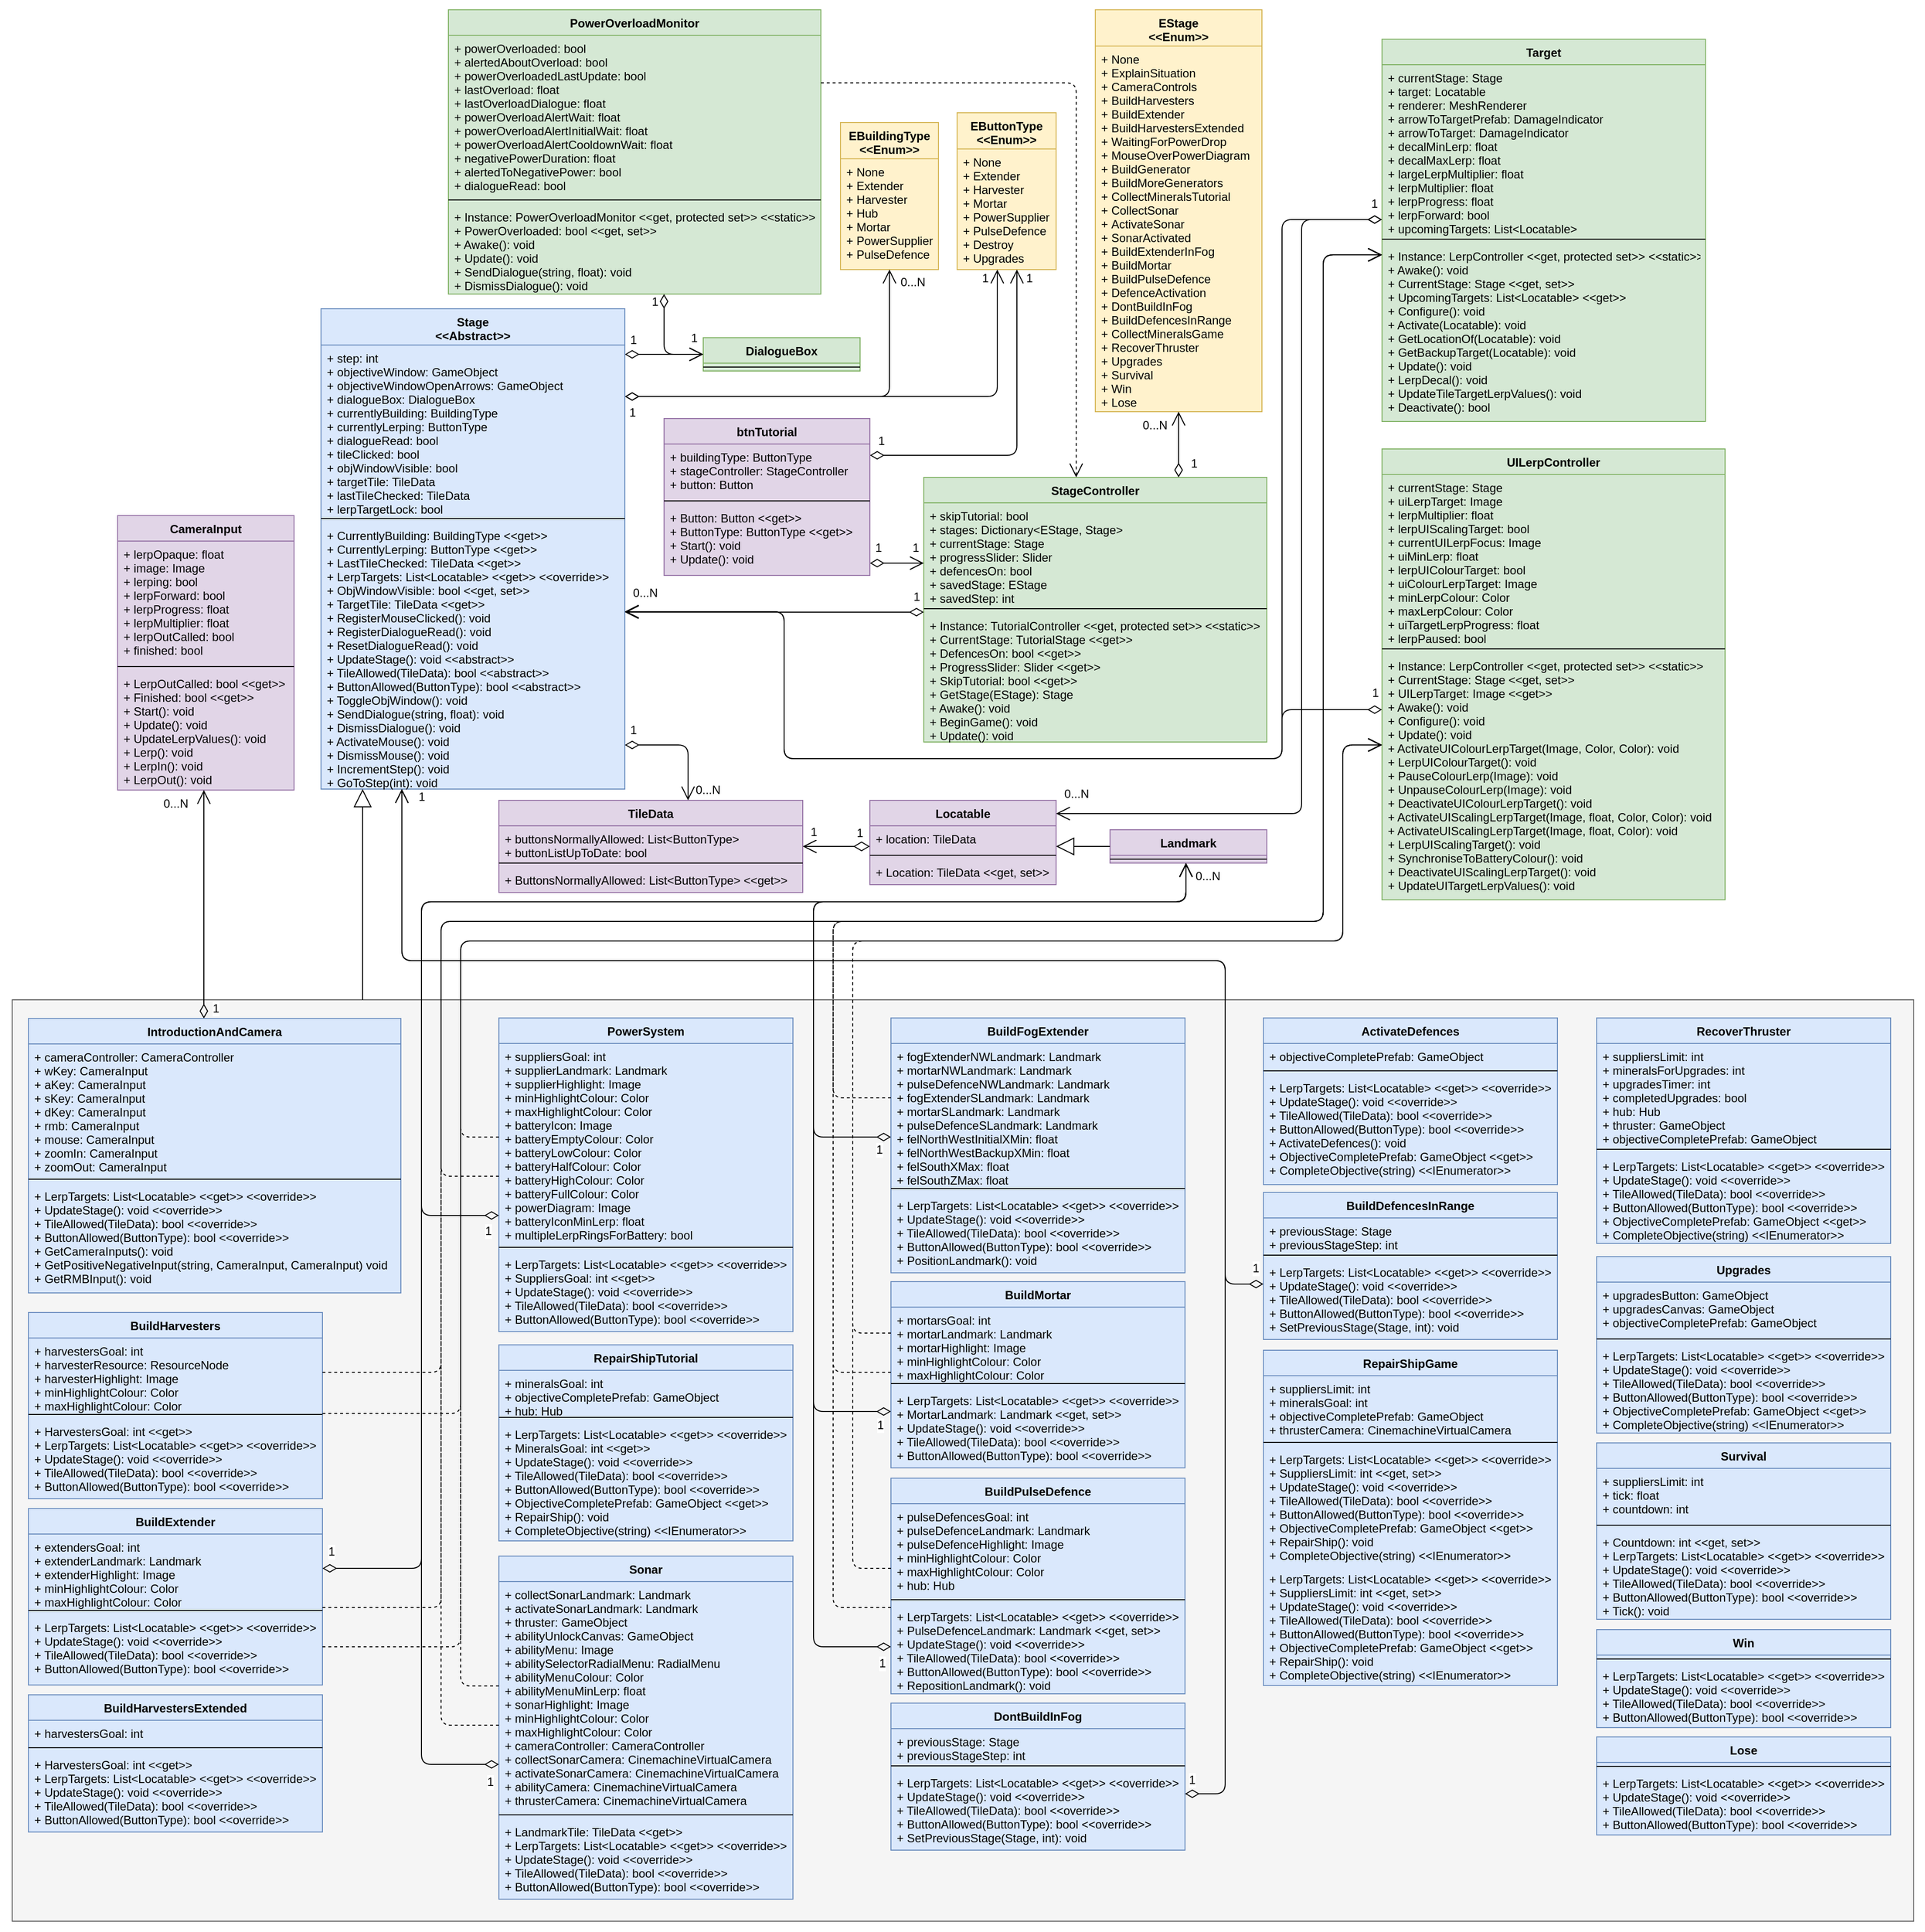 <mxfile version="12.1.0" type="device" pages="1"><diagram id="YUg2zM-sCg1uVjp_kUEC" name="Page-1"><mxGraphModel dx="2272" dy="1766" grid="1" gridSize="10" guides="1" tooltips="1" connect="1" arrows="1" fold="1" page="1" pageScale="1" pageWidth="850" pageHeight="1100" math="0" shadow="0"><root><mxCell id="0"/><mxCell id="1" parent="0"/><mxCell id="K1XAqoL_HmQdzrPCAWQ_-194" value="" style="rounded=0;whiteSpace=wrap;html=1;strokeColor=none;" parent="1" vertex="1"><mxGeometry x="-1430" y="-1000" width="1963" height="1970" as="geometry"/></mxCell><mxCell id="K1XAqoL_HmQdzrPCAWQ_-131" value="" style="rounded=0;whiteSpace=wrap;html=1;fillColor=#f5f5f5;strokeColor=#666666;fontColor=#333333;" parent="1" vertex="1"><mxGeometry x="-1417.5" y="20" width="1940" height="940" as="geometry"/></mxCell><mxCell id="gWK-a_ovRSap_i8TurQI-1" value="EStage&#10;&lt;&lt;Enum&gt;&gt;" style="swimlane;fontStyle=1;align=center;verticalAlign=top;childLayout=stackLayout;horizontal=1;startSize=37;horizontalStack=0;resizeParent=1;resizeParentMax=0;resizeLast=0;collapsible=1;marginBottom=0;fillColor=#fff2cc;strokeColor=#d6b656;swimlaneFillColor=#FFF2CC;" parent="1" vertex="1"><mxGeometry x="-312.5" y="-990" width="170" height="410" as="geometry"/></mxCell><mxCell id="gWK-a_ovRSap_i8TurQI-2" value="+ None&#10;+ ExplainSituation&#10;+ CameraControls&#10;+ BuildHarvesters&#10;+ BuildExtender&#10;+ BuildHarvestersExtended&#10;+ WaitingForPowerDrop&#10;+ MouseOverPowerDiagram&#10;+ BuildGenerator&#10;+ BuildMoreGenerators&#10;+ CollectMineralsTutorial&#10;+ CollectSonar&#10;+ ActivateSonar&#10;+ SonarActivated&#10;+ BuildExtenderInFog&#10;+ BuildMortar&#10;+ BuildPulseDefence&#10;+ DefenceActivation&#10;+ DontBuildInFog&#10;+ BuildDefencesInRange&#10;+ CollectMineralsGame&#10;+ RecoverThruster&#10;+ Upgrades&#10;+ Survival&#10;+ Win&#10;+ Lose" style="text;strokeColor=none;fillColor=none;align=left;verticalAlign=top;spacingLeft=4;spacingRight=4;overflow=hidden;rotatable=0;points=[[0,0.5],[1,0.5]];portConstraint=eastwest;" parent="gWK-a_ovRSap_i8TurQI-1" vertex="1"><mxGeometry y="37" width="170" height="373" as="geometry"/></mxCell><mxCell id="gWK-a_ovRSap_i8TurQI-9" value="StageController" style="swimlane;fontStyle=1;align=center;verticalAlign=top;childLayout=stackLayout;horizontal=1;startSize=26;horizontalStack=0;resizeParent=1;resizeParentMax=0;resizeLast=0;collapsible=1;marginBottom=0;movable=1;resizable=1;rotatable=1;deletable=1;editable=1;connectable=1;fillColor=#d5e8d4;strokeColor=#82b366;swimlaneFillColor=#D5E8D4;" parent="1" vertex="1"><mxGeometry x="-487.5" y="-513" width="350" height="270" as="geometry"/></mxCell><mxCell id="gWK-a_ovRSap_i8TurQI-10" value="+ skipTutorial: bool&#10;+ stages: Dictionary&lt;EStage, Stage&gt;&#10;+ currentStage: Stage&#10;+ progressSlider: Slider&#10;+ defencesOn: bool&#10;+ savedStage: EStage&#10;+ savedStep: int&#10;&#10;&#10;&#10;" style="text;strokeColor=none;fillColor=none;align=left;verticalAlign=top;spacingLeft=4;spacingRight=4;overflow=hidden;rotatable=1;points=[[0,0.5],[1,0.5]];portConstraint=eastwest;movable=1;resizable=1;deletable=1;editable=1;connectable=1;horizontal=1;" parent="gWK-a_ovRSap_i8TurQI-9" vertex="1"><mxGeometry y="26" width="350" height="104" as="geometry"/></mxCell><mxCell id="gWK-a_ovRSap_i8TurQI-11" value="" style="line;strokeWidth=1;fillColor=none;align=left;verticalAlign=middle;spacingTop=-1;spacingLeft=3;spacingRight=3;rotatable=1;labelPosition=right;points=[];portConstraint=eastwest;movable=1;resizable=1;deletable=1;editable=1;connectable=1;" parent="gWK-a_ovRSap_i8TurQI-9" vertex="1"><mxGeometry y="130" width="350" height="8" as="geometry"/></mxCell><mxCell id="gWK-a_ovRSap_i8TurQI-12" value="+ Instance: TutorialController &lt;&lt;get, protected set&gt;&gt; &lt;&lt;static&gt;&gt;&#10;+ CurrentStage: TutorialStage &lt;&lt;get&gt;&gt;&#10;+ DefencesOn: bool &lt;&lt;get&gt;&gt;&#10;+ ProgressSlider: Slider &lt;&lt;get&gt;&gt;&#10;+ SkipTutorial: bool &lt;&lt;get&gt;&gt;&#10;+ GetStage(EStage): Stage&#10;+ Awake(): void&#10;+ BeginGame(): void&#10;+ Update(): void&#10;&#10;&#10;&#10;&#10;" style="text;strokeColor=none;fillColor=none;align=left;verticalAlign=top;spacingLeft=4;spacingRight=4;overflow=hidden;rotatable=1;points=[[0,0.5],[1,0.5]];portConstraint=eastwest;movable=1;resizable=1;deletable=1;editable=1;connectable=1;" parent="gWK-a_ovRSap_i8TurQI-9" vertex="1"><mxGeometry y="138" width="350" height="132" as="geometry"/></mxCell><mxCell id="gWK-a_ovRSap_i8TurQI-13" value="DialogueBox" style="swimlane;fontStyle=1;align=center;verticalAlign=top;childLayout=stackLayout;horizontal=1;startSize=26;horizontalStack=0;resizeParent=1;resizeParentMax=0;resizeLast=0;collapsible=1;marginBottom=0;fillColor=#d5e8d4;strokeColor=#82b366;swimlaneFillColor=#D5E8D4;" parent="1" vertex="1"><mxGeometry x="-712.5" y="-655.5" width="160" height="34" as="geometry"/></mxCell><mxCell id="gWK-a_ovRSap_i8TurQI-15" value="" style="line;strokeWidth=1;fillColor=none;align=left;verticalAlign=middle;spacingTop=-1;spacingLeft=3;spacingRight=3;rotatable=0;labelPosition=right;points=[];portConstraint=eastwest;" parent="gWK-a_ovRSap_i8TurQI-13" vertex="1"><mxGeometry y="26" width="160" height="8" as="geometry"/></mxCell><mxCell id="gWK-a_ovRSap_i8TurQI-17" value="EButtonType&#10;&lt;&lt;Enum&gt;&gt;" style="swimlane;fontStyle=1;align=center;verticalAlign=top;childLayout=stackLayout;horizontal=1;startSize=37;horizontalStack=0;resizeParent=1;resizeParentMax=0;resizeLast=0;collapsible=1;marginBottom=0;fillColor=#fff2cc;strokeColor=#d6b656;swimlaneFillColor=#FFF2CC;" parent="1" vertex="1"><mxGeometry x="-453.5" y="-885" width="101" height="160" as="geometry"/></mxCell><mxCell id="gWK-a_ovRSap_i8TurQI-18" value="+ None&#10;+ Extender&#10;+ Harvester&#10;+ Mortar&#10;+ PowerSupplier&#10;+ PulseDefence&#10;+ Destroy&#10;+ Upgrades" style="text;strokeColor=none;fillColor=none;align=left;verticalAlign=top;spacingLeft=4;spacingRight=4;overflow=hidden;rotatable=0;points=[[0,0.5],[1,0.5]];portConstraint=eastwest;" parent="gWK-a_ovRSap_i8TurQI-17" vertex="1"><mxGeometry y="37" width="101" height="123" as="geometry"/></mxCell><mxCell id="gWK-a_ovRSap_i8TurQI-23" value="EBuildingType&#10;&lt;&lt;Enum&gt;&gt;" style="swimlane;fontStyle=1;align=center;verticalAlign=top;childLayout=stackLayout;horizontal=1;startSize=37;horizontalStack=0;resizeParent=1;resizeParentMax=0;resizeLast=0;collapsible=1;marginBottom=0;fillColor=#fff2cc;strokeColor=#d6b656;swimlaneFillColor=#FFF2CC;" parent="1" vertex="1"><mxGeometry x="-572.5" y="-875" width="100" height="150" as="geometry"/></mxCell><mxCell id="gWK-a_ovRSap_i8TurQI-24" value="+ None&#10;+ Extender&#10;+ Harvester&#10;+ Hub&#10;+ Mortar&#10;+ PowerSupplier&#10;+ PulseDefence" style="text;strokeColor=none;fillColor=none;align=left;verticalAlign=top;spacingLeft=4;spacingRight=4;overflow=hidden;rotatable=0;points=[[0,0.5],[1,0.5]];portConstraint=eastwest;" parent="gWK-a_ovRSap_i8TurQI-23" vertex="1"><mxGeometry y="37" width="100" height="113" as="geometry"/></mxCell><mxCell id="gWK-a_ovRSap_i8TurQI-25" value="TileData" style="swimlane;fontStyle=1;align=center;verticalAlign=top;childLayout=stackLayout;horizontal=1;startSize=26;horizontalStack=0;resizeParent=1;resizeParentMax=0;resizeLast=0;collapsible=1;marginBottom=0;swimlaneFillColor=#E1D5E7;fillColor=#e1d5e7;strokeColor=#9673a6;" parent="1" vertex="1"><mxGeometry x="-921" y="-183.5" width="310" height="94" as="geometry"/></mxCell><mxCell id="OSOXBKzSIoopTQdc0YIH-2" value="+ buttonsNormallyAllowed: List&lt;ButtonType&gt;&#10;+ buttonListUpToDate: bool" style="text;strokeColor=none;fillColor=none;align=left;verticalAlign=top;spacingLeft=4;spacingRight=4;overflow=hidden;rotatable=0;points=[[0,0.5],[1,0.5]];portConstraint=eastwest;" vertex="1" parent="gWK-a_ovRSap_i8TurQI-25"><mxGeometry y="26" width="310" height="34" as="geometry"/></mxCell><mxCell id="gWK-a_ovRSap_i8TurQI-27" value="" style="line;strokeWidth=1;fillColor=none;align=left;verticalAlign=middle;spacingTop=-1;spacingLeft=3;spacingRight=3;rotatable=0;labelPosition=right;points=[];portConstraint=eastwest;" parent="gWK-a_ovRSap_i8TurQI-25" vertex="1"><mxGeometry y="60" width="310" height="8" as="geometry"/></mxCell><mxCell id="OSOXBKzSIoopTQdc0YIH-1" value="+ ButtonsNormallyAllowed: List&lt;ButtonType&gt; &lt;&lt;get&gt;&gt;" style="text;strokeColor=none;fillColor=none;align=left;verticalAlign=top;spacingLeft=4;spacingRight=4;overflow=hidden;rotatable=0;points=[[0,0.5],[1,0.5]];portConstraint=eastwest;" vertex="1" parent="gWK-a_ovRSap_i8TurQI-25"><mxGeometry y="68" width="310" height="26" as="geometry"/></mxCell><mxCell id="gWK-a_ovRSap_i8TurQI-40" value="" style="endArrow=open;endSize=12;html=1;edgeStyle=orthogonalEdgeStyle;startArrow=diamondThin;startFill=0;startSize=12;" parent="1" source="gWK-a_ovRSap_i8TurQI-9" target="gWK-a_ovRSap_i8TurQI-1" edge="1"><mxGeometry width="160" relative="1" as="geometry"><mxPoint x="-342.5" y="-393" as="sourcePoint"/><mxPoint x="-422.5" y="-393" as="targetPoint"/><Array as="points"><mxPoint x="-227.5" y="-555.5"/><mxPoint x="-227.5" y="-555.5"/></Array></mxGeometry></mxCell><mxCell id="K1XAqoL_HmQdzrPCAWQ_-122" value="1" style="text;html=1;resizable=0;points=[];align=center;verticalAlign=middle;labelBackgroundColor=#ffffff;" parent="gWK-a_ovRSap_i8TurQI-40" vertex="1" connectable="0"><mxGeometry x="0.126" relative="1" as="geometry"><mxPoint x="15" y="23" as="offset"/></mxGeometry></mxCell><mxCell id="K1XAqoL_HmQdzrPCAWQ_-123" value="0...N" style="text;html=1;resizable=0;points=[];align=center;verticalAlign=middle;labelBackgroundColor=#ffffff;" parent="gWK-a_ovRSap_i8TurQI-40" vertex="1" connectable="0"><mxGeometry x="-0.177" relative="1" as="geometry"><mxPoint x="-25" y="-25.5" as="offset"/></mxGeometry></mxCell><mxCell id="gWK-a_ovRSap_i8TurQI-41" value="" style="endArrow=open;endSize=12;html=1;edgeStyle=orthogonalEdgeStyle;startArrow=diamondThin;startFill=0;startSize=12;" parent="1" source="K1XAqoL_HmQdzrPCAWQ_-1" target="gWK-a_ovRSap_i8TurQI-17" edge="1"><mxGeometry width="160" relative="1" as="geometry"><mxPoint x="147.5" y="-336" as="sourcePoint"/><mxPoint x="82" y="-656" as="targetPoint"/><Array as="points"><mxPoint x="-412.5" y="-595.5"/></Array></mxGeometry></mxCell><mxCell id="K1XAqoL_HmQdzrPCAWQ_-127" value="1" style="text;html=1;resizable=0;points=[];align=center;verticalAlign=middle;labelBackgroundColor=#ffffff;" parent="gWK-a_ovRSap_i8TurQI-41" vertex="1" connectable="0"><mxGeometry x="0.961" y="1" relative="1" as="geometry"><mxPoint x="-12" y="-1.5" as="offset"/></mxGeometry></mxCell><mxCell id="gWK-a_ovRSap_i8TurQI-42" value="" style="endArrow=open;endSize=12;html=1;edgeStyle=orthogonalEdgeStyle;startArrow=diamondThin;startFill=0;startSize=12;" parent="1" source="K1XAqoL_HmQdzrPCAWQ_-1" target="gWK-a_ovRSap_i8TurQI-23" edge="1"><mxGeometry width="160" relative="1" as="geometry"><mxPoint x="147.5" y="-136" as="sourcePoint"/><mxPoint x="37.5" y="-326" as="targetPoint"/><Array as="points"><mxPoint x="-522.5" y="-595.5"/></Array></mxGeometry></mxCell><mxCell id="K1XAqoL_HmQdzrPCAWQ_-124" value="1" style="text;html=1;resizable=0;points=[];align=center;verticalAlign=middle;labelBackgroundColor=#ffffff;" parent="gWK-a_ovRSap_i8TurQI-42" vertex="1" connectable="0"><mxGeometry x="-0.942" y="1" relative="1" as="geometry"><mxPoint x="-4" y="17" as="offset"/></mxGeometry></mxCell><mxCell id="K1XAqoL_HmQdzrPCAWQ_-125" value="0...N" style="text;html=1;resizable=0;points=[];align=center;verticalAlign=middle;labelBackgroundColor=#ffffff;" parent="gWK-a_ovRSap_i8TurQI-42" vertex="1" connectable="0"><mxGeometry x="0.917" relative="1" as="geometry"><mxPoint x="23" y="-4" as="offset"/></mxGeometry></mxCell><mxCell id="f1h8apHkXOPbfnrDxoJw-1" value="Landmark" style="swimlane;fontStyle=1;align=center;verticalAlign=top;childLayout=stackLayout;horizontal=1;startSize=26;horizontalStack=0;resizeParent=1;resizeParentMax=0;resizeLast=0;collapsible=1;marginBottom=0;swimlaneFillColor=#E1D5E7;fillColor=#e1d5e7;strokeColor=#9673a6;" parent="1" vertex="1"><mxGeometry x="-297.5" y="-153.5" width="160" height="34" as="geometry"/></mxCell><mxCell id="f1h8apHkXOPbfnrDxoJw-3" value="" style="line;strokeWidth=1;fillColor=none;align=left;verticalAlign=middle;spacingTop=-1;spacingLeft=3;spacingRight=3;rotatable=0;labelPosition=right;points=[];portConstraint=eastwest;" parent="f1h8apHkXOPbfnrDxoJw-1" vertex="1"><mxGeometry y="26" width="160" height="8" as="geometry"/></mxCell><mxCell id="f1h8apHkXOPbfnrDxoJw-8" value="Locatable" style="swimlane;fontStyle=1;align=center;verticalAlign=top;childLayout=stackLayout;horizontal=1;startSize=26;horizontalStack=0;resizeParent=1;resizeParentMax=0;resizeLast=0;collapsible=1;marginBottom=0;swimlaneFillColor=#E1D5E7;fillColor=#e1d5e7;strokeColor=#9673a6;" parent="1" vertex="1"><mxGeometry x="-542.5" y="-183.5" width="190" height="86" as="geometry"/></mxCell><mxCell id="f1h8apHkXOPbfnrDxoJw-9" value="+ location: TileData" style="text;strokeColor=none;fillColor=none;align=left;verticalAlign=top;spacingLeft=4;spacingRight=4;overflow=hidden;rotatable=0;points=[[0,0.5],[1,0.5]];portConstraint=eastwest;" parent="f1h8apHkXOPbfnrDxoJw-8" vertex="1"><mxGeometry y="26" width="190" height="26" as="geometry"/></mxCell><mxCell id="f1h8apHkXOPbfnrDxoJw-10" value="" style="line;strokeWidth=1;fillColor=none;align=left;verticalAlign=middle;spacingTop=-1;spacingLeft=3;spacingRight=3;rotatable=0;labelPosition=right;points=[];portConstraint=eastwest;" parent="f1h8apHkXOPbfnrDxoJw-8" vertex="1"><mxGeometry y="52" width="190" height="8" as="geometry"/></mxCell><mxCell id="f1h8apHkXOPbfnrDxoJw-11" value="+ Location: TileData &lt;&lt;get, set&gt;&gt;" style="text;strokeColor=none;fillColor=none;align=left;verticalAlign=top;spacingLeft=4;spacingRight=4;overflow=hidden;rotatable=0;points=[[0,0.5],[1,0.5]];portConstraint=eastwest;" parent="f1h8apHkXOPbfnrDxoJw-8" vertex="1"><mxGeometry y="60" width="190" height="26" as="geometry"/></mxCell><mxCell id="f1h8apHkXOPbfnrDxoJw-14" value="" style="endArrow=block;endSize=16;endFill=0;html=1;edgeStyle=orthogonalEdgeStyle;" parent="1" source="f1h8apHkXOPbfnrDxoJw-1" target="f1h8apHkXOPbfnrDxoJw-8" edge="1"><mxGeometry width="160" relative="1" as="geometry"><mxPoint x="-759" y="-25" as="sourcePoint"/><mxPoint x="-599" y="-25" as="targetPoint"/><Array as="points"><mxPoint x="-442.5" y="-135.5"/><mxPoint x="-442.5" y="-135.5"/></Array></mxGeometry></mxCell><mxCell id="f1h8apHkXOPbfnrDxoJw-15" value="" style="endArrow=open;html=1;endSize=12;startArrow=diamondThin;startSize=14;startFill=0;edgeStyle=orthogonalEdgeStyle;align=left;verticalAlign=bottom;" parent="1" source="f1h8apHkXOPbfnrDxoJw-8" target="gWK-a_ovRSap_i8TurQI-25" edge="1"><mxGeometry x="-1" y="3" relative="1" as="geometry"><mxPoint x="-819" y="-125" as="sourcePoint"/><mxPoint x="-659" y="-125" as="targetPoint"/><Array as="points"><mxPoint x="-572.5" y="-136.5"/><mxPoint x="-572.5" y="-136.5"/></Array></mxGeometry></mxCell><mxCell id="f1h8apHkXOPbfnrDxoJw-16" value="1" style="text;html=1;resizable=0;points=[];align=center;verticalAlign=middle;labelBackgroundColor=#ffffff;" parent="f1h8apHkXOPbfnrDxoJw-15" vertex="1" connectable="0"><mxGeometry x="-0.808" y="-2" relative="1" as="geometry"><mxPoint x="-4" y="-11.5" as="offset"/></mxGeometry></mxCell><mxCell id="f1h8apHkXOPbfnrDxoJw-17" value="1" style="text;html=1;resizable=0;points=[];align=center;verticalAlign=middle;labelBackgroundColor=#ffffff;" parent="f1h8apHkXOPbfnrDxoJw-15" vertex="1" connectable="0"><mxGeometry x="0.89" y="-1" relative="1" as="geometry"><mxPoint x="6.5" y="-14" as="offset"/></mxGeometry></mxCell><mxCell id="f1h8apHkXOPbfnrDxoJw-20" value="CameraInput" style="swimlane;fontStyle=1;align=center;verticalAlign=top;childLayout=stackLayout;horizontal=1;startSize=26;horizontalStack=0;resizeParent=1;resizeParentMax=0;resizeLast=0;collapsible=1;marginBottom=0;swimlaneFillColor=#E1D5E7;fillColor=#e1d5e7;strokeColor=#9673a6;" parent="1" vertex="1"><mxGeometry x="-1310" y="-474" width="180" height="280" as="geometry"/></mxCell><mxCell id="f1h8apHkXOPbfnrDxoJw-21" value="+ lerpOpaque: float&#10;+ image: Image&#10;+ lerping: bool&#10;+ lerpForward: bool&#10;+ lerpProgress: float&#10;+ lerpMultiplier: float&#10;+ lerpOutCalled: bool&#10;+ finished: bool" style="text;strokeColor=none;fillColor=none;align=left;verticalAlign=top;spacingLeft=4;spacingRight=4;overflow=hidden;rotatable=0;points=[[0,0.5],[1,0.5]];portConstraint=eastwest;" parent="f1h8apHkXOPbfnrDxoJw-20" vertex="1"><mxGeometry y="26" width="180" height="124" as="geometry"/></mxCell><mxCell id="f1h8apHkXOPbfnrDxoJw-22" value="" style="line;strokeWidth=1;fillColor=none;align=left;verticalAlign=middle;spacingTop=-1;spacingLeft=3;spacingRight=3;rotatable=0;labelPosition=right;points=[];portConstraint=eastwest;" parent="f1h8apHkXOPbfnrDxoJw-20" vertex="1"><mxGeometry y="150" width="180" height="8" as="geometry"/></mxCell><mxCell id="f1h8apHkXOPbfnrDxoJw-23" value="+ LerpOutCalled: bool &lt;&lt;get&gt;&gt;&#10;+ Finished: bool &lt;&lt;get&gt;&gt;&#10;+ Start(): void&#10;+ Update(): void&#10;+ UpdateLerpValues(): void&#10;+ Lerp(): void&#10;+ LerpIn(): void&#10;+ LerpOut(): void" style="text;strokeColor=none;fillColor=none;align=left;verticalAlign=top;spacingLeft=4;spacingRight=4;overflow=hidden;rotatable=0;points=[[0,0.5],[1,0.5]];portConstraint=eastwest;" parent="f1h8apHkXOPbfnrDxoJw-20" vertex="1"><mxGeometry y="158" width="180" height="122" as="geometry"/></mxCell><mxCell id="f1h8apHkXOPbfnrDxoJw-25" value="" style="endArrow=open;endSize=12;html=1;edgeStyle=orthogonalEdgeStyle;startArrow=diamondThin;startFill=0;targetPerimeterSpacing=0;startSize=12;" parent="1" source="K1XAqoL_HmQdzrPCAWQ_-1" target="gWK-a_ovRSap_i8TurQI-13" edge="1"><mxGeometry width="160" relative="1" as="geometry"><mxPoint x="-1157.5" y="-704" as="sourcePoint"/><mxPoint x="-1727.5" y="-893" as="targetPoint"/><Array as="points"><mxPoint x="-752.5" y="-638.5"/><mxPoint x="-752.5" y="-638.5"/></Array></mxGeometry></mxCell><mxCell id="f1h8apHkXOPbfnrDxoJw-26" value="1" style="text;html=1;resizable=0;points=[];align=center;verticalAlign=middle;labelBackgroundColor=#ffffff;" parent="f1h8apHkXOPbfnrDxoJw-25" vertex="1" connectable="0"><mxGeometry x="-0.337" relative="1" as="geometry"><mxPoint x="3.5" y="-53.5" as="offset"/></mxGeometry></mxCell><mxCell id="f1h8apHkXOPbfnrDxoJw-32" value="btnTutorial" style="swimlane;fontStyle=1;align=center;verticalAlign=top;childLayout=stackLayout;horizontal=1;startSize=26;horizontalStack=0;resizeParent=1;resizeParentMax=0;resizeLast=0;collapsible=1;marginBottom=0;swimlaneFillColor=#E1D5E7;fillColor=#e1d5e7;strokeColor=#9673a6;" parent="1" vertex="1"><mxGeometry x="-752.5" y="-573" width="210" height="160" as="geometry"/></mxCell><mxCell id="f1h8apHkXOPbfnrDxoJw-33" value="+ buildingType: ButtonType&#10;+ stageController: StageController&#10;+ button: Button" style="text;strokeColor=none;fillColor=none;align=left;verticalAlign=top;spacingLeft=4;spacingRight=4;overflow=hidden;rotatable=0;points=[[0,0.5],[1,0.5]];portConstraint=eastwest;" parent="f1h8apHkXOPbfnrDxoJw-32" vertex="1"><mxGeometry y="26" width="210" height="54" as="geometry"/></mxCell><mxCell id="f1h8apHkXOPbfnrDxoJw-34" value="" style="line;strokeWidth=1;fillColor=none;align=left;verticalAlign=middle;spacingTop=-1;spacingLeft=3;spacingRight=3;rotatable=0;labelPosition=right;points=[];portConstraint=eastwest;" parent="f1h8apHkXOPbfnrDxoJw-32" vertex="1"><mxGeometry y="80" width="210" height="8" as="geometry"/></mxCell><mxCell id="f1h8apHkXOPbfnrDxoJw-35" value="+ Button: Button &lt;&lt;get&gt;&gt;&#10;+ ButtonType: ButtonType &lt;&lt;get&gt;&gt;&#10;+ Start(): void&#10;+ Update(): void" style="text;strokeColor=none;fillColor=none;align=left;verticalAlign=top;spacingLeft=4;spacingRight=4;overflow=hidden;rotatable=0;points=[[0,0.5],[1,0.5]];portConstraint=eastwest;" parent="f1h8apHkXOPbfnrDxoJw-32" vertex="1"><mxGeometry y="88" width="210" height="72" as="geometry"/></mxCell><mxCell id="f1h8apHkXOPbfnrDxoJw-36" value="" style="endArrow=open;endSize=12;html=1;edgeStyle=orthogonalEdgeStyle;startArrow=diamondThin;startFill=0;targetPerimeterSpacing=0;startSize=12;" parent="1" source="K1XAqoL_HmQdzrPCAWQ_-95" target="f1h8apHkXOPbfnrDxoJw-20" edge="1"><mxGeometry width="160" relative="1" as="geometry"><mxPoint x="-87.971" y="-824" as="sourcePoint"/><mxPoint x="-467.5" y="-203" as="targetPoint"/><Array as="points"><mxPoint x="-1222" y="-70"/><mxPoint x="-1222" y="-70"/></Array></mxGeometry></mxCell><mxCell id="f1h8apHkXOPbfnrDxoJw-37" value="0...N" style="text;html=1;resizable=0;points=[];align=center;verticalAlign=middle;labelBackgroundColor=#ffffff;" parent="f1h8apHkXOPbfnrDxoJw-36" vertex="1" connectable="0"><mxGeometry x="-0.337" relative="1" as="geometry"><mxPoint x="-29" y="-142" as="offset"/></mxGeometry></mxCell><mxCell id="f1h8apHkXOPbfnrDxoJw-38" value="1" style="text;html=1;resizable=0;points=[];align=center;verticalAlign=middle;labelBackgroundColor=#ffffff;" parent="f1h8apHkXOPbfnrDxoJw-36" vertex="1" connectable="0"><mxGeometry x="-0.394" y="-9" relative="1" as="geometry"><mxPoint x="3" y="60" as="offset"/></mxGeometry></mxCell><mxCell id="f1h8apHkXOPbfnrDxoJw-39" value="" style="endArrow=open;endSize=12;html=1;edgeStyle=orthogonalEdgeStyle;startArrow=diamondThin;startFill=0;startSize=12;" parent="1" source="f1h8apHkXOPbfnrDxoJw-32" target="gWK-a_ovRSap_i8TurQI-9" edge="1"><mxGeometry width="160" relative="1" as="geometry"><mxPoint x="-342.5" y="124.667" as="sourcePoint"/><mxPoint x="-462.5" y="124.667" as="targetPoint"/><Array as="points"><mxPoint x="-512.5" y="-425.5"/><mxPoint x="-512.5" y="-425.5"/></Array></mxGeometry></mxCell><mxCell id="K1XAqoL_HmQdzrPCAWQ_-129" value="1" style="text;html=1;resizable=0;points=[];align=center;verticalAlign=middle;labelBackgroundColor=#ffffff;" parent="f1h8apHkXOPbfnrDxoJw-39" vertex="1" connectable="0"><mxGeometry x="0.09" y="21" relative="1" as="geometry"><mxPoint x="-22" y="5" as="offset"/></mxGeometry></mxCell><mxCell id="K1XAqoL_HmQdzrPCAWQ_-130" value="1" style="text;html=1;resizable=0;points=[];align=center;verticalAlign=middle;labelBackgroundColor=#ffffff;" parent="f1h8apHkXOPbfnrDxoJw-39" vertex="1" connectable="0"><mxGeometry x="0.767" y="1" relative="1" as="geometry"><mxPoint x="-2.5" y="-15" as="offset"/></mxGeometry></mxCell><mxCell id="f1h8apHkXOPbfnrDxoJw-40" value="" style="endArrow=open;endSize=12;html=1;edgeStyle=orthogonalEdgeStyle;startArrow=diamondThin;startFill=0;startSize=12;" parent="1" source="f1h8apHkXOPbfnrDxoJw-32" target="gWK-a_ovRSap_i8TurQI-17" edge="1"><mxGeometry width="160" relative="1" as="geometry"><mxPoint x="492" y="-143.5" as="sourcePoint"/><mxPoint x="557.5" y="-143.5" as="targetPoint"/><Array as="points"><mxPoint x="-392.5" y="-535.5"/></Array></mxGeometry></mxCell><mxCell id="K1XAqoL_HmQdzrPCAWQ_-126" value="1" style="text;html=1;resizable=0;points=[];align=center;verticalAlign=middle;labelBackgroundColor=#ffffff;" parent="f1h8apHkXOPbfnrDxoJw-40" vertex="1" connectable="0"><mxGeometry x="0.914" relative="1" as="geometry"><mxPoint x="12" y="-5.5" as="offset"/></mxGeometry></mxCell><mxCell id="K1XAqoL_HmQdzrPCAWQ_-128" value="1" style="text;html=1;resizable=0;points=[];align=center;verticalAlign=middle;labelBackgroundColor=#ffffff;" parent="f1h8apHkXOPbfnrDxoJw-40" vertex="1" connectable="0"><mxGeometry x="-0.939" y="1" relative="1" as="geometry"><mxPoint x="0.5" y="-14" as="offset"/></mxGeometry></mxCell><mxCell id="K1XAqoL_HmQdzrPCAWQ_-1" value="Stage&#10;&lt;&lt;Abstract&gt;&gt;" style="swimlane;fontStyle=1;align=center;verticalAlign=top;childLayout=stackLayout;horizontal=1;startSize=37;horizontalStack=0;resizeParent=1;resizeParentMax=0;resizeLast=0;collapsible=1;marginBottom=0;fillColor=#dae8fc;strokeColor=#6c8ebf;swimlaneFillColor=#DAE8FC;" parent="1" vertex="1"><mxGeometry x="-1102.5" y="-685" width="310" height="490" as="geometry"/></mxCell><mxCell id="K1XAqoL_HmQdzrPCAWQ_-2" value="+ step: int&#10;+ objectiveWindow: GameObject&#10;+ objectiveWindowOpenArrows: GameObject&#10;+ dialogueBox: DialogueBox&#10;+ currentlyBuilding: BuildingType&#10;+ currentlyLerping: ButtonType&#10;+ dialogueRead: bool&#10;+ tileClicked: bool&#10;+ objWindowVisible: bool&#10;+ targetTile: TileData&#10;+ lastTileChecked: TileData&#10;+ lerpTargetLock: bool" style="text;strokeColor=none;fillColor=none;align=left;verticalAlign=top;spacingLeft=4;spacingRight=4;overflow=hidden;rotatable=0;points=[[0,0.5],[1,0.5]];portConstraint=eastwest;" parent="K1XAqoL_HmQdzrPCAWQ_-1" vertex="1"><mxGeometry y="37" width="310" height="173" as="geometry"/></mxCell><mxCell id="K1XAqoL_HmQdzrPCAWQ_-3" value="" style="line;strokeWidth=1;fillColor=none;align=left;verticalAlign=middle;spacingTop=-1;spacingLeft=3;spacingRight=3;rotatable=0;labelPosition=right;points=[];portConstraint=eastwest;" parent="K1XAqoL_HmQdzrPCAWQ_-1" vertex="1"><mxGeometry y="210" width="310" height="8" as="geometry"/></mxCell><mxCell id="K1XAqoL_HmQdzrPCAWQ_-4" value="+ CurrentlyBuilding: BuildingType &lt;&lt;get&gt;&gt;&#10;+ CurrentlyLerping: ButtonType &lt;&lt;get&gt;&gt;&#10;+ LastTileChecked: TileData &lt;&lt;get&gt;&gt;&#10;+ LerpTargets: List&lt;Locatable&gt; &lt;&lt;get&gt;&gt; &lt;&lt;override&gt;&gt;&#10;+ ObjWindowVisible: bool &lt;&lt;get, set&gt;&gt;&#10;+ TargetTile: TileData &lt;&lt;get&gt;&gt;&#10;+ RegisterMouseClicked(): void&#10;+ RegisterDialogueRead(): void&#10;+ ResetDialogueRead(): void&#10;+ UpdateStage(): void &lt;&lt;abstract&gt;&gt;&#10;+ TileAllowed(TileData): bool &lt;&lt;abstract&gt;&gt;&#10;+ ButtonAllowed(ButtonType): bool &lt;&lt;abstract&gt;&gt;&#10;+ ToggleObjWindow(): void&#10;+ SendDialogue(string, float): void&#10;+ DismissDialogue(): void&#10;+ ActivateMouse(): void&#10;+ DismissMouse(): void&#10;+ IncrementStep(): void&#10;+ GoToStep(int): void&#10;" style="text;strokeColor=none;fillColor=none;align=left;verticalAlign=top;spacingLeft=4;spacingRight=4;overflow=hidden;rotatable=0;points=[[0,0.5],[1,0.5]];portConstraint=eastwest;" parent="K1XAqoL_HmQdzrPCAWQ_-1" vertex="1"><mxGeometry y="218" width="310" height="272" as="geometry"/></mxCell><mxCell id="K1XAqoL_HmQdzrPCAWQ_-5" value="BuildHarvesters" style="swimlane;fontStyle=1;align=center;verticalAlign=top;childLayout=stackLayout;horizontal=1;startSize=26;horizontalStack=0;resizeParent=1;resizeParentMax=0;resizeLast=0;collapsible=1;marginBottom=0;swimlaneFillColor=#DAE8FC;fillColor=#dae8fc;strokeColor=#6c8ebf;" parent="1" vertex="1"><mxGeometry x="-1401" y="339" width="300" height="190" as="geometry"/></mxCell><mxCell id="K1XAqoL_HmQdzrPCAWQ_-6" value="+ harvestersGoal: int&#10;+ harvesterResource: ResourceNode&#10;+ harvesterHighlight: Image&#10;+ minHighlightColour: Color&#10;+ maxHighlightColour: Color&#10;" style="text;strokeColor=none;fillColor=none;align=left;verticalAlign=top;spacingLeft=4;spacingRight=4;overflow=hidden;rotatable=0;points=[[0,0.5],[1,0.5]];portConstraint=eastwest;" parent="K1XAqoL_HmQdzrPCAWQ_-5" vertex="1"><mxGeometry y="26" width="300" height="74" as="geometry"/></mxCell><mxCell id="K1XAqoL_HmQdzrPCAWQ_-7" value="" style="line;strokeWidth=1;fillColor=none;align=left;verticalAlign=middle;spacingTop=-1;spacingLeft=3;spacingRight=3;rotatable=0;labelPosition=right;points=[];portConstraint=eastwest;" parent="K1XAqoL_HmQdzrPCAWQ_-5" vertex="1"><mxGeometry y="100" width="300" height="8" as="geometry"/></mxCell><mxCell id="K1XAqoL_HmQdzrPCAWQ_-8" value="+ HarvestersGoal: int &lt;&lt;get&gt;&gt;&#10;+ LerpTargets: List&lt;Locatable&gt; &lt;&lt;get&gt;&gt; &lt;&lt;override&gt;&gt;&#10;+ UpdateStage(): void &lt;&lt;override&gt;&gt;&#10;+ TileAllowed(TileData): bool &lt;&lt;override&gt;&gt;&#10;+ ButtonAllowed(ButtonType): bool &lt;&lt;override&gt;&gt;" style="text;strokeColor=none;fillColor=none;align=left;verticalAlign=top;spacingLeft=4;spacingRight=4;overflow=hidden;rotatable=0;points=[[0,0.5],[1,0.5]];portConstraint=eastwest;" parent="K1XAqoL_HmQdzrPCAWQ_-5" vertex="1"><mxGeometry y="108" width="300" height="82" as="geometry"/></mxCell><mxCell id="K1XAqoL_HmQdzrPCAWQ_-9" value="Target" style="swimlane;fontStyle=1;align=center;verticalAlign=top;childLayout=stackLayout;horizontal=1;startSize=26;horizontalStack=0;resizeParent=1;resizeParentMax=0;resizeLast=0;collapsible=1;marginBottom=0;fillColor=#d5e8d4;strokeColor=#82b366;swimlaneFillColor=#D5E8D4;" parent="1" vertex="1"><mxGeometry x="-20" y="-960" width="330" height="390" as="geometry"/></mxCell><mxCell id="K1XAqoL_HmQdzrPCAWQ_-10" value="+ currentStage: Stage&#10;+ target: Locatable&#10;+ renderer: MeshRenderer&#10;+ arrowToTargetPrefab: DamageIndicator&#10;+ arrowToTarget: DamageIndicator&#10;+ decalMinLerp: float&#10;+ decalMaxLerp: float&#10;+ largeLerpMultiplier: float&#10;+ lerpMultiplier: float&#10;+ lerpProgress: float&#10;+ lerpForward: bool&#10;+ upcomingTargets: List&lt;Locatable&gt;&#10;" style="text;strokeColor=none;fillColor=none;align=left;verticalAlign=top;spacingLeft=4;spacingRight=4;overflow=hidden;rotatable=0;points=[[0,0.5],[1,0.5]];portConstraint=eastwest;" parent="K1XAqoL_HmQdzrPCAWQ_-9" vertex="1"><mxGeometry y="26" width="330" height="174" as="geometry"/></mxCell><mxCell id="K1XAqoL_HmQdzrPCAWQ_-11" value="" style="line;strokeWidth=1;fillColor=none;align=left;verticalAlign=middle;spacingTop=-1;spacingLeft=3;spacingRight=3;rotatable=0;labelPosition=right;points=[];portConstraint=eastwest;" parent="K1XAqoL_HmQdzrPCAWQ_-9" vertex="1"><mxGeometry y="200" width="330" height="8" as="geometry"/></mxCell><mxCell id="K1XAqoL_HmQdzrPCAWQ_-99" value="+ Instance: LerpController &lt;&lt;get, protected set&gt;&gt; &lt;&lt;static&gt;&gt;&#10;+ Awake(): void&#10;+ CurrentStage: Stage &lt;&lt;get, set&gt;&gt;&#10;+ UpcomingTargets: List&lt;Locatable&gt; &lt;&lt;get&gt;&gt;&#10;+ Configure(): void&#10;+ Activate(Locatable): void&#10;+ GetLocationOf(Locatable): void&#10;+ GetBackupTarget(Locatable): void&#10;+ Update(): void&#10;+ LerpDecal(): void&#10;+ UpdateTileTargetLerpValues(): void&#10;+ Deactivate(): bool&#10;" style="text;strokeColor=none;fillColor=none;align=left;verticalAlign=top;spacingLeft=4;spacingRight=4;overflow=hidden;rotatable=0;points=[[0,0.5],[1,0.5]];portConstraint=eastwest;" parent="K1XAqoL_HmQdzrPCAWQ_-9" vertex="1"><mxGeometry y="208" width="330" height="182" as="geometry"/></mxCell><mxCell id="K1XAqoL_HmQdzrPCAWQ_-13" value="BuildExtender" style="swimlane;fontStyle=1;align=center;verticalAlign=top;childLayout=stackLayout;horizontal=1;startSize=26;horizontalStack=0;resizeParent=1;resizeParentMax=0;resizeLast=0;collapsible=1;marginBottom=0;swimlaneFillColor=#DAE8FC;fillColor=#dae8fc;strokeColor=#6c8ebf;" parent="1" vertex="1"><mxGeometry x="-1401" y="539" width="300" height="180" as="geometry"/></mxCell><mxCell id="K1XAqoL_HmQdzrPCAWQ_-14" value="+ extendersGoal: int&#10;+ extenderLandmark: Landmark&#10;+ extenderHighlight: Image&#10;+ minHighlightColour: Color&#10;+ maxHighlightColour: Color&#10;" style="text;strokeColor=none;fillColor=none;align=left;verticalAlign=top;spacingLeft=4;spacingRight=4;overflow=hidden;rotatable=0;points=[[0,0.5],[1,0.5]];portConstraint=eastwest;" parent="K1XAqoL_HmQdzrPCAWQ_-13" vertex="1"><mxGeometry y="26" width="300" height="74" as="geometry"/></mxCell><mxCell id="K1XAqoL_HmQdzrPCAWQ_-15" value="" style="line;strokeWidth=1;fillColor=none;align=left;verticalAlign=middle;spacingTop=-1;spacingLeft=3;spacingRight=3;rotatable=0;labelPosition=right;points=[];portConstraint=eastwest;" parent="K1XAqoL_HmQdzrPCAWQ_-13" vertex="1"><mxGeometry y="100" width="300" height="8" as="geometry"/></mxCell><mxCell id="K1XAqoL_HmQdzrPCAWQ_-16" value="+ LerpTargets: List&lt;Locatable&gt; &lt;&lt;get&gt;&gt; &lt;&lt;override&gt;&gt;&#10;+ UpdateStage(): void &lt;&lt;override&gt;&gt;&#10;+ TileAllowed(TileData): bool &lt;&lt;override&gt;&gt;&#10;+ ButtonAllowed(ButtonType): bool &lt;&lt;override&gt;&gt;" style="text;strokeColor=none;fillColor=none;align=left;verticalAlign=top;spacingLeft=4;spacingRight=4;overflow=hidden;rotatable=0;points=[[0,0.5],[1,0.5]];portConstraint=eastwest;" parent="K1XAqoL_HmQdzrPCAWQ_-13" vertex="1"><mxGeometry y="108" width="300" height="72" as="geometry"/></mxCell><mxCell id="K1XAqoL_HmQdzrPCAWQ_-17" value="BuildHarvestersExtended" style="swimlane;fontStyle=1;align=center;verticalAlign=top;childLayout=stackLayout;horizontal=1;startSize=26;horizontalStack=0;resizeParent=1;resizeParentMax=0;resizeLast=0;collapsible=1;marginBottom=0;swimlaneFillColor=#DAE8FC;fillColor=#dae8fc;strokeColor=#6c8ebf;" parent="1" vertex="1"><mxGeometry x="-1401" y="729" width="300" height="140" as="geometry"/></mxCell><mxCell id="K1XAqoL_HmQdzrPCAWQ_-18" value="+ harvestersGoal: int" style="text;strokeColor=none;fillColor=none;align=left;verticalAlign=top;spacingLeft=4;spacingRight=4;overflow=hidden;rotatable=0;points=[[0,0.5],[1,0.5]];portConstraint=eastwest;" parent="K1XAqoL_HmQdzrPCAWQ_-17" vertex="1"><mxGeometry y="26" width="300" height="24" as="geometry"/></mxCell><mxCell id="K1XAqoL_HmQdzrPCAWQ_-19" value="" style="line;strokeWidth=1;fillColor=none;align=left;verticalAlign=middle;spacingTop=-1;spacingLeft=3;spacingRight=3;rotatable=0;labelPosition=right;points=[];portConstraint=eastwest;" parent="K1XAqoL_HmQdzrPCAWQ_-17" vertex="1"><mxGeometry y="50" width="300" height="8" as="geometry"/></mxCell><mxCell id="K1XAqoL_HmQdzrPCAWQ_-20" value="+ HarvestersGoal: int &lt;&lt;get&gt;&gt;&#10;+ LerpTargets: List&lt;Locatable&gt; &lt;&lt;get&gt;&gt; &lt;&lt;override&gt;&gt;&#10;+ UpdateStage(): void &lt;&lt;override&gt;&gt;&#10;+ TileAllowed(TileData): bool &lt;&lt;override&gt;&gt;&#10;+ ButtonAllowed(ButtonType): bool &lt;&lt;override&gt;&gt;" style="text;strokeColor=none;fillColor=none;align=left;verticalAlign=top;spacingLeft=4;spacingRight=4;overflow=hidden;rotatable=0;points=[[0,0.5],[1,0.5]];portConstraint=eastwest;" parent="K1XAqoL_HmQdzrPCAWQ_-17" vertex="1"><mxGeometry y="58" width="300" height="82" as="geometry"/></mxCell><mxCell id="K1XAqoL_HmQdzrPCAWQ_-21" value="PowerSystem" style="swimlane;fontStyle=1;align=center;verticalAlign=top;childLayout=stackLayout;horizontal=1;startSize=26;horizontalStack=0;resizeParent=1;resizeParentMax=0;resizeLast=0;collapsible=1;marginBottom=0;swimlaneFillColor=#DAE8FC;fillColor=#dae8fc;strokeColor=#6c8ebf;" parent="1" vertex="1"><mxGeometry x="-921" y="38.5" width="300" height="320" as="geometry"/></mxCell><mxCell id="K1XAqoL_HmQdzrPCAWQ_-22" value="+ suppliersGoal: int&#10;+ supplierLandmark: Landmark&#10;+ supplierHighlight: Image&#10;+ minHighlightColour: Color&#10;+ maxHighlightColour: Color&#10;+ batteryIcon: Image&#10;+ batteryEmptyColour: Color&#10;+ batteryLowColour: Color&#10;+ batteryHalfColour: Color&#10;+ batteryHighColour: Color&#10;+ batteryFullColour: Color&#10;+ powerDiagram: Image&#10;+ batteryIconMinLerp: float&#10;+ multipleLerpRingsForBattery: bool&#10;&#10;" style="text;strokeColor=none;fillColor=none;align=left;verticalAlign=top;spacingLeft=4;spacingRight=4;overflow=hidden;rotatable=0;points=[[0,0.5],[1,0.5]];portConstraint=eastwest;" parent="K1XAqoL_HmQdzrPCAWQ_-21" vertex="1"><mxGeometry y="26" width="300" height="204" as="geometry"/></mxCell><mxCell id="K1XAqoL_HmQdzrPCAWQ_-23" value="" style="line;strokeWidth=1;fillColor=none;align=left;verticalAlign=middle;spacingTop=-1;spacingLeft=3;spacingRight=3;rotatable=0;labelPosition=right;points=[];portConstraint=eastwest;" parent="K1XAqoL_HmQdzrPCAWQ_-21" vertex="1"><mxGeometry y="230" width="300" height="8" as="geometry"/></mxCell><mxCell id="K1XAqoL_HmQdzrPCAWQ_-24" value="+ LerpTargets: List&lt;Locatable&gt; &lt;&lt;get&gt;&gt; &lt;&lt;override&gt;&gt;&#10;+ SuppliersGoal: int &lt;&lt;get&gt;&gt;&#10;+ UpdateStage(): void &lt;&lt;override&gt;&gt;&#10;+ TileAllowed(TileData): bool &lt;&lt;override&gt;&gt;&#10;+ ButtonAllowed(ButtonType): bool &lt;&lt;override&gt;&gt;" style="text;strokeColor=none;fillColor=none;align=left;verticalAlign=top;spacingLeft=4;spacingRight=4;overflow=hidden;rotatable=0;points=[[0,0.5],[1,0.5]];portConstraint=eastwest;" parent="K1XAqoL_HmQdzrPCAWQ_-21" vertex="1"><mxGeometry y="238" width="300" height="82" as="geometry"/></mxCell><mxCell id="K1XAqoL_HmQdzrPCAWQ_-29" value="BuildFogExtender" style="swimlane;fontStyle=1;align=center;verticalAlign=top;childLayout=stackLayout;horizontal=1;startSize=26;horizontalStack=0;resizeParent=1;resizeParentMax=0;resizeLast=0;collapsible=1;marginBottom=0;swimlaneFillColor=#DAE8FC;fillColor=#dae8fc;strokeColor=#6c8ebf;" parent="1" vertex="1"><mxGeometry x="-521" y="38.5" width="300" height="260" as="geometry"/></mxCell><mxCell id="K1XAqoL_HmQdzrPCAWQ_-30" value="+ fogExtenderNWLandmark: Landmark&#10;+ mortarNWLandmark: Landmark&#10;+ pulseDefenceNWLandmark: Landmark&#10;+ fogExtenderSLandmark: Landmark&#10;+ mortarSLandmark: Landmark&#10;+ pulseDefenceSLandmark: Landmark&#10;+ felNorthWestInitialXMin: float&#10;+ felNorthWestBackupXMin: float&#10;+ felSouthXMax: float&#10;+ felSouthZMax: float" style="text;strokeColor=none;fillColor=none;align=left;verticalAlign=top;spacingLeft=4;spacingRight=4;overflow=hidden;rotatable=0;points=[[0,0.5],[1,0.5]];portConstraint=eastwest;" parent="K1XAqoL_HmQdzrPCAWQ_-29" vertex="1"><mxGeometry y="26" width="300" height="144" as="geometry"/></mxCell><mxCell id="K1XAqoL_HmQdzrPCAWQ_-31" value="" style="line;strokeWidth=1;fillColor=none;align=left;verticalAlign=middle;spacingTop=-1;spacingLeft=3;spacingRight=3;rotatable=0;labelPosition=right;points=[];portConstraint=eastwest;" parent="K1XAqoL_HmQdzrPCAWQ_-29" vertex="1"><mxGeometry y="170" width="300" height="8" as="geometry"/></mxCell><mxCell id="K1XAqoL_HmQdzrPCAWQ_-32" value="+ LerpTargets: List&lt;Locatable&gt; &lt;&lt;get&gt;&gt; &lt;&lt;override&gt;&gt;&#10;+ UpdateStage(): void &lt;&lt;override&gt;&gt;&#10;+ TileAllowed(TileData): bool &lt;&lt;override&gt;&gt;&#10;+ ButtonAllowed(ButtonType): bool &lt;&lt;override&gt;&gt;&#10;+ PositionLandmark(): void" style="text;strokeColor=none;fillColor=none;align=left;verticalAlign=top;spacingLeft=4;spacingRight=4;overflow=hidden;rotatable=0;points=[[0,0.5],[1,0.5]];portConstraint=eastwest;" parent="K1XAqoL_HmQdzrPCAWQ_-29" vertex="1"><mxGeometry y="178" width="300" height="82" as="geometry"/></mxCell><mxCell id="K1XAqoL_HmQdzrPCAWQ_-33" value="RepairShipTutorial" style="swimlane;fontStyle=1;align=center;verticalAlign=top;childLayout=stackLayout;horizontal=1;startSize=26;horizontalStack=0;resizeParent=1;resizeParentMax=0;resizeLast=0;collapsible=1;marginBottom=0;swimlaneFillColor=#DAE8FC;fillColor=#dae8fc;strokeColor=#6c8ebf;" parent="1" vertex="1"><mxGeometry x="-921" y="372" width="300" height="200" as="geometry"/></mxCell><mxCell id="K1XAqoL_HmQdzrPCAWQ_-34" value="+ mineralsGoal: int&#10;+ objectiveCompletePrefab: GameObject&#10;+ hub: Hub" style="text;strokeColor=none;fillColor=none;align=left;verticalAlign=top;spacingLeft=4;spacingRight=4;overflow=hidden;rotatable=0;points=[[0,0.5],[1,0.5]];portConstraint=eastwest;" parent="K1XAqoL_HmQdzrPCAWQ_-33" vertex="1"><mxGeometry y="26" width="300" height="44" as="geometry"/></mxCell><mxCell id="K1XAqoL_HmQdzrPCAWQ_-35" value="" style="line;strokeWidth=1;fillColor=none;align=left;verticalAlign=middle;spacingTop=-1;spacingLeft=3;spacingRight=3;rotatable=0;labelPosition=right;points=[];portConstraint=eastwest;" parent="K1XAqoL_HmQdzrPCAWQ_-33" vertex="1"><mxGeometry y="70" width="300" height="8" as="geometry"/></mxCell><mxCell id="K1XAqoL_HmQdzrPCAWQ_-36" value="+ LerpTargets: List&lt;Locatable&gt; &lt;&lt;get&gt;&gt; &lt;&lt;override&gt;&gt;&#10;+ MineralsGoal: int &lt;&lt;get&gt;&gt;&#10;+ UpdateStage(): void &lt;&lt;override&gt;&gt;&#10;+ TileAllowed(TileData): bool &lt;&lt;override&gt;&gt;&#10;+ ButtonAllowed(ButtonType): bool &lt;&lt;override&gt;&gt;&#10;+ ObjectiveCompletePrefab: GameObject &lt;&lt;get&gt;&gt;&#10;+ RepairShip(): void&#10;+ CompleteObjective(string) &lt;&lt;IEnumerator&gt;&gt;" style="text;strokeColor=none;fillColor=none;align=left;verticalAlign=top;spacingLeft=4;spacingRight=4;overflow=hidden;rotatable=0;points=[[0,0.5],[1,0.5]];portConstraint=eastwest;" parent="K1XAqoL_HmQdzrPCAWQ_-33" vertex="1"><mxGeometry y="78" width="300" height="122" as="geometry"/></mxCell><mxCell id="K1XAqoL_HmQdzrPCAWQ_-37" value="Sonar" style="swimlane;fontStyle=1;align=center;verticalAlign=top;childLayout=stackLayout;horizontal=1;startSize=26;horizontalStack=0;resizeParent=1;resizeParentMax=0;resizeLast=0;collapsible=1;marginBottom=0;swimlaneFillColor=#DAE8FC;fillColor=#dae8fc;strokeColor=#6c8ebf;" parent="1" vertex="1"><mxGeometry x="-921" y="587.5" width="300" height="350" as="geometry"/></mxCell><mxCell id="K1XAqoL_HmQdzrPCAWQ_-38" value="+ collectSonarLandmark: Landmark&#10;+ activateSonarLandmark: Landmark&#10;+ thruster: GameObject&#10;+ abilityUnlockCanvas: GameObject&#10;+ abilityMenu: Image&#10;+ abilitySelectorRadialMenu: RadialMenu&#10;+ abilityMenuColour: Color&#10;+ abilityMenuMinLerp: float&#10;+ sonarHighlight: Image&#10;+ minHighlightColour: Color&#10;+ maxHighlightColour: Color&#10;+ cameraController: CameraController&#10;+ collectSonarCamera: CinemachineVirtualCamera&#10;+ activateSonarCamera: CinemachineVirtualCamera&#10;+ abilityCamera: CinemachineVirtualCamera&#10;+ thrusterCamera: CinemachineVirtualCamera&#10;&#10;" style="text;strokeColor=none;fillColor=none;align=left;verticalAlign=top;spacingLeft=4;spacingRight=4;overflow=hidden;rotatable=0;points=[[0,0.5],[1,0.5]];portConstraint=eastwest;" parent="K1XAqoL_HmQdzrPCAWQ_-37" vertex="1"><mxGeometry y="26" width="300" height="234" as="geometry"/></mxCell><mxCell id="K1XAqoL_HmQdzrPCAWQ_-39" value="" style="line;strokeWidth=1;fillColor=none;align=left;verticalAlign=middle;spacingTop=-1;spacingLeft=3;spacingRight=3;rotatable=0;labelPosition=right;points=[];portConstraint=eastwest;" parent="K1XAqoL_HmQdzrPCAWQ_-37" vertex="1"><mxGeometry y="260" width="300" height="8" as="geometry"/></mxCell><mxCell id="K1XAqoL_HmQdzrPCAWQ_-40" value="+ LandmarkTile: TileData &lt;&lt;get&gt;&gt;&#10;+ LerpTargets: List&lt;Locatable&gt; &lt;&lt;get&gt;&gt; &lt;&lt;override&gt;&gt;&#10;+ UpdateStage(): void &lt;&lt;override&gt;&gt;&#10;+ TileAllowed(TileData): bool &lt;&lt;override&gt;&gt;&#10;+ ButtonAllowed(ButtonType): bool &lt;&lt;override&gt;&gt;" style="text;strokeColor=none;fillColor=none;align=left;verticalAlign=top;spacingLeft=4;spacingRight=4;overflow=hidden;rotatable=0;points=[[0,0.5],[1,0.5]];portConstraint=eastwest;" parent="K1XAqoL_HmQdzrPCAWQ_-37" vertex="1"><mxGeometry y="268" width="300" height="82" as="geometry"/></mxCell><mxCell id="K1XAqoL_HmQdzrPCAWQ_-41" value="BuildMortar" style="swimlane;fontStyle=1;align=center;verticalAlign=top;childLayout=stackLayout;horizontal=1;startSize=26;horizontalStack=0;resizeParent=1;resizeParentMax=0;resizeLast=0;collapsible=1;marginBottom=0;swimlaneFillColor=#DAE8FC;fillColor=#dae8fc;strokeColor=#6c8ebf;" parent="1" vertex="1"><mxGeometry x="-521" y="307.5" width="300" height="190" as="geometry"/></mxCell><mxCell id="K1XAqoL_HmQdzrPCAWQ_-42" value="+ mortarsGoal: int&#10;+ mortarLandmark: Landmark&#10;+ mortarHighlight: Image&#10;+ minHighlightColour: Color&#10;+ maxHighlightColour: Color&#10;" style="text;strokeColor=none;fillColor=none;align=left;verticalAlign=top;spacingLeft=4;spacingRight=4;overflow=hidden;rotatable=0;points=[[0,0.5],[1,0.5]];portConstraint=eastwest;" parent="K1XAqoL_HmQdzrPCAWQ_-41" vertex="1"><mxGeometry y="26" width="300" height="74" as="geometry"/></mxCell><mxCell id="K1XAqoL_HmQdzrPCAWQ_-43" value="" style="line;strokeWidth=1;fillColor=none;align=left;verticalAlign=middle;spacingTop=-1;spacingLeft=3;spacingRight=3;rotatable=0;labelPosition=right;points=[];portConstraint=eastwest;" parent="K1XAqoL_HmQdzrPCAWQ_-41" vertex="1"><mxGeometry y="100" width="300" height="8" as="geometry"/></mxCell><mxCell id="K1XAqoL_HmQdzrPCAWQ_-44" value="+ LerpTargets: List&lt;Locatable&gt; &lt;&lt;get&gt;&gt; &lt;&lt;override&gt;&gt;&#10;+ MortarLandmark: Landmark &lt;&lt;get, set&gt;&gt;&#10;+ UpdateStage(): void &lt;&lt;override&gt;&gt;&#10;+ TileAllowed(TileData): bool &lt;&lt;override&gt;&gt;&#10;+ ButtonAllowed(ButtonType): bool &lt;&lt;override&gt;&gt;" style="text;strokeColor=none;fillColor=none;align=left;verticalAlign=top;spacingLeft=4;spacingRight=4;overflow=hidden;rotatable=0;points=[[0,0.5],[1,0.5]];portConstraint=eastwest;" parent="K1XAqoL_HmQdzrPCAWQ_-41" vertex="1"><mxGeometry y="108" width="300" height="82" as="geometry"/></mxCell><mxCell id="K1XAqoL_HmQdzrPCAWQ_-45" value="BuildPulseDefence" style="swimlane;fontStyle=1;align=center;verticalAlign=top;childLayout=stackLayout;horizontal=1;startSize=26;horizontalStack=0;resizeParent=1;resizeParentMax=0;resizeLast=0;collapsible=1;marginBottom=0;swimlaneFillColor=#DAE8FC;fillColor=#dae8fc;strokeColor=#6c8ebf;" parent="1" vertex="1"><mxGeometry x="-521" y="508" width="300" height="220" as="geometry"/></mxCell><mxCell id="K1XAqoL_HmQdzrPCAWQ_-46" value="+ pulseDefencesGoal: int&#10;+ pulseDefenceLandmark: Landmark&#10;+ pulseDefenceHighlight: Image&#10;+ minHighlightColour: Color&#10;+ maxHighlightColour: Color&#10;+ hub: Hub" style="text;strokeColor=none;fillColor=none;align=left;verticalAlign=top;spacingLeft=4;spacingRight=4;overflow=hidden;rotatable=0;points=[[0,0.5],[1,0.5]];portConstraint=eastwest;" parent="K1XAqoL_HmQdzrPCAWQ_-45" vertex="1"><mxGeometry y="26" width="300" height="94" as="geometry"/></mxCell><mxCell id="K1XAqoL_HmQdzrPCAWQ_-47" value="" style="line;strokeWidth=1;fillColor=none;align=left;verticalAlign=middle;spacingTop=-1;spacingLeft=3;spacingRight=3;rotatable=0;labelPosition=right;points=[];portConstraint=eastwest;" parent="K1XAqoL_HmQdzrPCAWQ_-45" vertex="1"><mxGeometry y="120" width="300" height="8" as="geometry"/></mxCell><mxCell id="K1XAqoL_HmQdzrPCAWQ_-48" value="+ LerpTargets: List&lt;Locatable&gt; &lt;&lt;get&gt;&gt; &lt;&lt;override&gt;&gt;&#10;+ PulseDefenceLandmark: Landmark &lt;&lt;get, set&gt;&gt;&#10;+ UpdateStage(): void &lt;&lt;override&gt;&gt;&#10;+ TileAllowed(TileData): bool &lt;&lt;override&gt;&gt;&#10;+ ButtonAllowed(ButtonType): bool &lt;&lt;override&gt;&gt;&#10;+ RepositionLandmark(): void" style="text;strokeColor=none;fillColor=none;align=left;verticalAlign=top;spacingLeft=4;spacingRight=4;overflow=hidden;rotatable=0;points=[[0,0.5],[1,0.5]];portConstraint=eastwest;" parent="K1XAqoL_HmQdzrPCAWQ_-45" vertex="1"><mxGeometry y="128" width="300" height="92" as="geometry"/></mxCell><mxCell id="K1XAqoL_HmQdzrPCAWQ_-49" value="BuildDefencesInRange" style="swimlane;fontStyle=1;align=center;verticalAlign=top;childLayout=stackLayout;horizontal=1;startSize=26;horizontalStack=0;resizeParent=1;resizeParentMax=0;resizeLast=0;collapsible=1;marginBottom=0;swimlaneFillColor=#DAE8FC;fillColor=#dae8fc;strokeColor=#6c8ebf;" parent="1" vertex="1"><mxGeometry x="-141" y="216.5" width="300" height="150" as="geometry"/></mxCell><mxCell id="K1XAqoL_HmQdzrPCAWQ_-113" value="+ previousStage: Stage&#10;+ previousStageStep: int" style="text;strokeColor=none;fillColor=none;align=left;verticalAlign=top;spacingLeft=4;spacingRight=4;overflow=hidden;rotatable=0;points=[[0,0.5],[1,0.5]];portConstraint=eastwest;" parent="K1XAqoL_HmQdzrPCAWQ_-49" vertex="1"><mxGeometry y="26" width="300" height="34" as="geometry"/></mxCell><mxCell id="K1XAqoL_HmQdzrPCAWQ_-51" value="" style="line;strokeWidth=1;fillColor=none;align=left;verticalAlign=middle;spacingTop=-1;spacingLeft=3;spacingRight=3;rotatable=0;labelPosition=right;points=[];portConstraint=eastwest;" parent="K1XAqoL_HmQdzrPCAWQ_-49" vertex="1"><mxGeometry y="60" width="300" height="8" as="geometry"/></mxCell><mxCell id="K1XAqoL_HmQdzrPCAWQ_-52" value="+ LerpTargets: List&lt;Locatable&gt; &lt;&lt;get&gt;&gt; &lt;&lt;override&gt;&gt;&#10;+ UpdateStage(): void &lt;&lt;override&gt;&gt;&#10;+ TileAllowed(TileData): bool &lt;&lt;override&gt;&gt;&#10;+ ButtonAllowed(ButtonType): bool &lt;&lt;override&gt;&gt;&#10;+ SetPreviousStage(Stage, int): void" style="text;strokeColor=none;fillColor=none;align=left;verticalAlign=top;spacingLeft=4;spacingRight=4;overflow=hidden;rotatable=0;points=[[0,0.5],[1,0.5]];portConstraint=eastwest;" parent="K1XAqoL_HmQdzrPCAWQ_-49" vertex="1"><mxGeometry y="68" width="300" height="82" as="geometry"/></mxCell><mxCell id="K1XAqoL_HmQdzrPCAWQ_-53" value="DontBuildInFog" style="swimlane;fontStyle=1;align=center;verticalAlign=top;childLayout=stackLayout;horizontal=1;startSize=26;horizontalStack=0;resizeParent=1;resizeParentMax=0;resizeLast=0;collapsible=1;marginBottom=0;swimlaneFillColor=#DAE8FC;fillColor=#dae8fc;strokeColor=#6c8ebf;" parent="1" vertex="1"><mxGeometry x="-521" y="737.5" width="300" height="150" as="geometry"/></mxCell><mxCell id="K1XAqoL_HmQdzrPCAWQ_-114" value="+ previousStage: Stage&#10;+ previousStageStep: int" style="text;strokeColor=none;fillColor=none;align=left;verticalAlign=top;spacingLeft=4;spacingRight=4;overflow=hidden;rotatable=0;points=[[0,0.5],[1,0.5]];portConstraint=eastwest;" parent="K1XAqoL_HmQdzrPCAWQ_-53" vertex="1"><mxGeometry y="26" width="300" height="34" as="geometry"/></mxCell><mxCell id="K1XAqoL_HmQdzrPCAWQ_-55" value="" style="line;strokeWidth=1;fillColor=none;align=left;verticalAlign=middle;spacingTop=-1;spacingLeft=3;spacingRight=3;rotatable=0;labelPosition=right;points=[];portConstraint=eastwest;" parent="K1XAqoL_HmQdzrPCAWQ_-53" vertex="1"><mxGeometry y="60" width="300" height="8" as="geometry"/></mxCell><mxCell id="K1XAqoL_HmQdzrPCAWQ_-56" value="+ LerpTargets: List&lt;Locatable&gt; &lt;&lt;get&gt;&gt; &lt;&lt;override&gt;&gt;&#10;+ UpdateStage(): void &lt;&lt;override&gt;&gt;&#10;+ TileAllowed(TileData): bool &lt;&lt;override&gt;&gt;&#10;+ ButtonAllowed(ButtonType): bool &lt;&lt;override&gt;&gt;&#10;+ SetPreviousStage(Stage, int): void" style="text;strokeColor=none;fillColor=none;align=left;verticalAlign=top;spacingLeft=4;spacingRight=4;overflow=hidden;rotatable=0;points=[[0,0.5],[1,0.5]];portConstraint=eastwest;" parent="K1XAqoL_HmQdzrPCAWQ_-53" vertex="1"><mxGeometry y="68" width="300" height="82" as="geometry"/></mxCell><mxCell id="K1XAqoL_HmQdzrPCAWQ_-57" value="ActivateDefences" style="swimlane;fontStyle=1;align=center;verticalAlign=top;childLayout=stackLayout;horizontal=1;startSize=26;horizontalStack=0;resizeParent=1;resizeParentMax=0;resizeLast=0;collapsible=1;marginBottom=0;swimlaneFillColor=#DAE8FC;fillColor=#dae8fc;strokeColor=#6c8ebf;" parent="1" vertex="1"><mxGeometry x="-141" y="38.5" width="300" height="170" as="geometry"/></mxCell><mxCell id="K1XAqoL_HmQdzrPCAWQ_-58" value="+ objectiveCompletePrefab: GameObject" style="text;strokeColor=none;fillColor=none;align=left;verticalAlign=top;spacingLeft=4;spacingRight=4;overflow=hidden;rotatable=0;points=[[0,0.5],[1,0.5]];portConstraint=eastwest;" parent="K1XAqoL_HmQdzrPCAWQ_-57" vertex="1"><mxGeometry y="26" width="300" height="24" as="geometry"/></mxCell><mxCell id="K1XAqoL_HmQdzrPCAWQ_-59" value="" style="line;strokeWidth=1;fillColor=none;align=left;verticalAlign=middle;spacingTop=-1;spacingLeft=3;spacingRight=3;rotatable=0;labelPosition=right;points=[];portConstraint=eastwest;" parent="K1XAqoL_HmQdzrPCAWQ_-57" vertex="1"><mxGeometry y="50" width="300" height="8" as="geometry"/></mxCell><mxCell id="K1XAqoL_HmQdzrPCAWQ_-60" value="+ LerpTargets: List&lt;Locatable&gt; &lt;&lt;get&gt;&gt; &lt;&lt;override&gt;&gt;&#10;+ UpdateStage(): void &lt;&lt;override&gt;&gt;&#10;+ TileAllowed(TileData): bool &lt;&lt;override&gt;&gt;&#10;+ ButtonAllowed(ButtonType): bool &lt;&lt;override&gt;&gt;&#10;+ ActivateDefences(): void&#10;+ ObjectiveCompletePrefab: GameObject &lt;&lt;get&gt;&gt;&#10;+ CompleteObjective(string) &lt;&lt;IEnumerator&gt;&gt;" style="text;strokeColor=none;fillColor=none;align=left;verticalAlign=top;spacingLeft=4;spacingRight=4;overflow=hidden;rotatable=0;points=[[0,0.5],[1,0.5]];portConstraint=eastwest;" parent="K1XAqoL_HmQdzrPCAWQ_-57" vertex="1"><mxGeometry y="58" width="300" height="112" as="geometry"/></mxCell><mxCell id="K1XAqoL_HmQdzrPCAWQ_-61" value="RepairShipGame" style="swimlane;fontStyle=1;align=center;verticalAlign=top;childLayout=stackLayout;horizontal=1;startSize=26;horizontalStack=0;resizeParent=1;resizeParentMax=0;resizeLast=0;collapsible=1;marginBottom=0;swimlaneFillColor=#DAE8FC;fillColor=#dae8fc;strokeColor=#6c8ebf;" parent="1" vertex="1"><mxGeometry x="-141" y="377.5" width="300" height="342" as="geometry"/></mxCell><mxCell id="K1XAqoL_HmQdzrPCAWQ_-62" value="+ suppliersLimit: int&#10;+ mineralsGoal: int&#10;+ objectiveCompletePrefab: GameObject&#10;+ thrusterCamera: CinemachineVirtualCamera&#10;" style="text;strokeColor=none;fillColor=none;align=left;verticalAlign=top;spacingLeft=4;spacingRight=4;overflow=hidden;rotatable=0;points=[[0,0.5],[1,0.5]];portConstraint=eastwest;" parent="K1XAqoL_HmQdzrPCAWQ_-61" vertex="1"><mxGeometry y="26" width="300" height="64" as="geometry"/></mxCell><mxCell id="K1XAqoL_HmQdzrPCAWQ_-63" value="" style="line;strokeWidth=1;fillColor=none;align=left;verticalAlign=middle;spacingTop=-1;spacingLeft=3;spacingRight=3;rotatable=0;labelPosition=right;points=[];portConstraint=eastwest;" parent="K1XAqoL_HmQdzrPCAWQ_-61" vertex="1"><mxGeometry y="90" width="300" height="8" as="geometry"/></mxCell><mxCell id="K1XAqoL_HmQdzrPCAWQ_-184" value="+ LerpTargets: List&lt;Locatable&gt; &lt;&lt;get&gt;&gt; &lt;&lt;override&gt;&gt;&#10;+ SuppliersLimit: int &lt;&lt;get, set&gt;&gt;&#10;+ UpdateStage(): void &lt;&lt;override&gt;&gt;&#10;+ TileAllowed(TileData): bool &lt;&lt;override&gt;&gt;&#10;+ ButtonAllowed(ButtonType): bool &lt;&lt;override&gt;&gt;&#10;+ ObjectiveCompletePrefab: GameObject &lt;&lt;get&gt;&gt;&#10;+ RepairShip(): void&#10;+ CompleteObjective(string) &lt;&lt;IEnumerator&gt;&gt;" style="text;strokeColor=none;fillColor=none;align=left;verticalAlign=top;spacingLeft=4;spacingRight=4;overflow=hidden;rotatable=0;points=[[0,0.5],[1,0.5]];portConstraint=eastwest;" parent="K1XAqoL_HmQdzrPCAWQ_-61" vertex="1"><mxGeometry y="98" width="300" height="122" as="geometry"/></mxCell><mxCell id="K1XAqoL_HmQdzrPCAWQ_-64" value="+ LerpTargets: List&lt;Locatable&gt; &lt;&lt;get&gt;&gt; &lt;&lt;override&gt;&gt;&#10;+ SuppliersLimit: int &lt;&lt;get, set&gt;&gt;&#10;+ UpdateStage(): void &lt;&lt;override&gt;&gt;&#10;+ TileAllowed(TileData): bool &lt;&lt;override&gt;&gt;&#10;+ ButtonAllowed(ButtonType): bool &lt;&lt;override&gt;&gt;&#10;+ ObjectiveCompletePrefab: GameObject &lt;&lt;get&gt;&gt;&#10;+ RepairShip(): void&#10;+ CompleteObjective(string) &lt;&lt;IEnumerator&gt;&gt;" style="text;strokeColor=none;fillColor=none;align=left;verticalAlign=top;spacingLeft=4;spacingRight=4;overflow=hidden;rotatable=0;points=[[0,0.5],[1,0.5]];portConstraint=eastwest;" parent="K1XAqoL_HmQdzrPCAWQ_-61" vertex="1"><mxGeometry y="220" width="300" height="122" as="geometry"/></mxCell><mxCell id="K1XAqoL_HmQdzrPCAWQ_-65" value="RecoverThruster" style="swimlane;fontStyle=1;align=center;verticalAlign=top;childLayout=stackLayout;horizontal=1;startSize=26;horizontalStack=0;resizeParent=1;resizeParentMax=0;resizeLast=0;collapsible=1;marginBottom=0;swimlaneFillColor=#DAE8FC;fillColor=#dae8fc;strokeColor=#6c8ebf;" parent="1" vertex="1"><mxGeometry x="199" y="38.5" width="300" height="230" as="geometry"/></mxCell><mxCell id="K1XAqoL_HmQdzrPCAWQ_-66" value="+ suppliersLimit: int&#10;+ mineralsForUpgrades: int&#10;+ upgradesTimer: int&#10;+ completedUpgrades: bool&#10;+ hub: Hub&#10;+ thruster: GameObject&#10;+ objectiveCompletePrefab: GameObject&#10;&#10;" style="text;strokeColor=none;fillColor=none;align=left;verticalAlign=top;spacingLeft=4;spacingRight=4;overflow=hidden;rotatable=0;points=[[0,0.5],[1,0.5]];portConstraint=eastwest;" parent="K1XAqoL_HmQdzrPCAWQ_-65" vertex="1"><mxGeometry y="26" width="300" height="104" as="geometry"/></mxCell><mxCell id="K1XAqoL_HmQdzrPCAWQ_-67" value="" style="line;strokeWidth=1;fillColor=none;align=left;verticalAlign=middle;spacingTop=-1;spacingLeft=3;spacingRight=3;rotatable=0;labelPosition=right;points=[];portConstraint=eastwest;" parent="K1XAqoL_HmQdzrPCAWQ_-65" vertex="1"><mxGeometry y="130" width="300" height="8" as="geometry"/></mxCell><mxCell id="K1XAqoL_HmQdzrPCAWQ_-68" value="+ LerpTargets: List&lt;Locatable&gt; &lt;&lt;get&gt;&gt; &lt;&lt;override&gt;&gt;&#10;+ UpdateStage(): void &lt;&lt;override&gt;&gt;&#10;+ TileAllowed(TileData): bool &lt;&lt;override&gt;&gt;&#10;+ ButtonAllowed(ButtonType): bool &lt;&lt;override&gt;&gt;&#10;+ ObjectiveCompletePrefab: GameObject &lt;&lt;get&gt;&gt;&#10;+ CompleteObjective(string) &lt;&lt;IEnumerator&gt;&gt;" style="text;strokeColor=none;fillColor=none;align=left;verticalAlign=top;spacingLeft=4;spacingRight=4;overflow=hidden;rotatable=0;points=[[0,0.5],[1,0.5]];portConstraint=eastwest;" parent="K1XAqoL_HmQdzrPCAWQ_-65" vertex="1"><mxGeometry y="138" width="300" height="92" as="geometry"/></mxCell><mxCell id="K1XAqoL_HmQdzrPCAWQ_-69" value="Upgrades" style="swimlane;fontStyle=1;align=center;verticalAlign=top;childLayout=stackLayout;horizontal=1;startSize=26;horizontalStack=0;resizeParent=1;resizeParentMax=0;resizeLast=0;collapsible=1;marginBottom=0;swimlaneFillColor=#DAE8FC;fillColor=#dae8fc;strokeColor=#6c8ebf;" parent="1" vertex="1"><mxGeometry x="199" y="282" width="300" height="180" as="geometry"/></mxCell><mxCell id="K1XAqoL_HmQdzrPCAWQ_-70" value="+ upgradesButton: GameObject&#10;+ upgradesCanvas: GameObject&#10;+ objectiveCompletePrefab: GameObject" style="text;strokeColor=none;fillColor=none;align=left;verticalAlign=top;spacingLeft=4;spacingRight=4;overflow=hidden;rotatable=0;points=[[0,0.5],[1,0.5]];portConstraint=eastwest;" parent="K1XAqoL_HmQdzrPCAWQ_-69" vertex="1"><mxGeometry y="26" width="300" height="54" as="geometry"/></mxCell><mxCell id="K1XAqoL_HmQdzrPCAWQ_-71" value="" style="line;strokeWidth=1;fillColor=none;align=left;verticalAlign=middle;spacingTop=-1;spacingLeft=3;spacingRight=3;rotatable=0;labelPosition=right;points=[];portConstraint=eastwest;" parent="K1XAqoL_HmQdzrPCAWQ_-69" vertex="1"><mxGeometry y="80" width="300" height="8" as="geometry"/></mxCell><mxCell id="K1XAqoL_HmQdzrPCAWQ_-72" value="+ LerpTargets: List&lt;Locatable&gt; &lt;&lt;get&gt;&gt; &lt;&lt;override&gt;&gt;&#10;+ UpdateStage(): void &lt;&lt;override&gt;&gt;&#10;+ TileAllowed(TileData): bool &lt;&lt;override&gt;&gt;&#10;+ ButtonAllowed(ButtonType): bool &lt;&lt;override&gt;&gt;&#10;+ ObjectiveCompletePrefab: GameObject &lt;&lt;get&gt;&gt;&#10;+ CompleteObjective(string) &lt;&lt;IEnumerator&gt;&gt;" style="text;strokeColor=none;fillColor=none;align=left;verticalAlign=top;spacingLeft=4;spacingRight=4;overflow=hidden;rotatable=0;points=[[0,0.5],[1,0.5]];portConstraint=eastwest;" parent="K1XAqoL_HmQdzrPCAWQ_-69" vertex="1"><mxGeometry y="88" width="300" height="92" as="geometry"/></mxCell><mxCell id="K1XAqoL_HmQdzrPCAWQ_-73" value="Win" style="swimlane;fontStyle=1;align=center;verticalAlign=top;childLayout=stackLayout;horizontal=1;startSize=26;horizontalStack=0;resizeParent=1;resizeParentMax=0;resizeLast=0;collapsible=1;marginBottom=0;swimlaneFillColor=#DAE8FC;fillColor=#dae8fc;strokeColor=#6c8ebf;" parent="1" vertex="1"><mxGeometry x="199" y="662.5" width="300" height="100" as="geometry"/></mxCell><mxCell id="K1XAqoL_HmQdzrPCAWQ_-75" value="" style="line;strokeWidth=1;fillColor=none;align=left;verticalAlign=middle;spacingTop=-1;spacingLeft=3;spacingRight=3;rotatable=0;labelPosition=right;points=[];portConstraint=eastwest;" parent="K1XAqoL_HmQdzrPCAWQ_-73" vertex="1"><mxGeometry y="26" width="300" height="8" as="geometry"/></mxCell><mxCell id="K1XAqoL_HmQdzrPCAWQ_-76" value="+ LerpTargets: List&lt;Locatable&gt; &lt;&lt;get&gt;&gt; &lt;&lt;override&gt;&gt;&#10;+ UpdateStage(): void &lt;&lt;override&gt;&gt;&#10;+ TileAllowed(TileData): bool &lt;&lt;override&gt;&gt;&#10;+ ButtonAllowed(ButtonType): bool &lt;&lt;override&gt;&gt;" style="text;strokeColor=none;fillColor=none;align=left;verticalAlign=top;spacingLeft=4;spacingRight=4;overflow=hidden;rotatable=0;points=[[0,0.5],[1,0.5]];portConstraint=eastwest;" parent="K1XAqoL_HmQdzrPCAWQ_-73" vertex="1"><mxGeometry y="34" width="300" height="66" as="geometry"/></mxCell><mxCell id="K1XAqoL_HmQdzrPCAWQ_-77" value="Survival" style="swimlane;fontStyle=1;align=center;verticalAlign=top;childLayout=stackLayout;horizontal=1;startSize=26;horizontalStack=0;resizeParent=1;resizeParentMax=0;resizeLast=0;collapsible=1;marginBottom=0;swimlaneFillColor=#DAE8FC;fillColor=#dae8fc;strokeColor=#6c8ebf;" parent="1" vertex="1"><mxGeometry x="199" y="472" width="300" height="180" as="geometry"/></mxCell><mxCell id="K1XAqoL_HmQdzrPCAWQ_-78" value="+ suppliersLimit: int&#10;+ tick: float&#10;+ countdown: int&#10;&#10;&#10;" style="text;strokeColor=none;fillColor=none;align=left;verticalAlign=top;spacingLeft=4;spacingRight=4;overflow=hidden;rotatable=0;points=[[0,0.5],[1,0.5]];portConstraint=eastwest;" parent="K1XAqoL_HmQdzrPCAWQ_-77" vertex="1"><mxGeometry y="26" width="300" height="54" as="geometry"/></mxCell><mxCell id="K1XAqoL_HmQdzrPCAWQ_-79" value="" style="line;strokeWidth=1;fillColor=none;align=left;verticalAlign=middle;spacingTop=-1;spacingLeft=3;spacingRight=3;rotatable=0;labelPosition=right;points=[];portConstraint=eastwest;" parent="K1XAqoL_HmQdzrPCAWQ_-77" vertex="1"><mxGeometry y="80" width="300" height="8" as="geometry"/></mxCell><mxCell id="K1XAqoL_HmQdzrPCAWQ_-80" value="+ Countdown: int &lt;&lt;get, set&gt;&gt;&#10;+ LerpTargets: List&lt;Locatable&gt; &lt;&lt;get&gt;&gt; &lt;&lt;override&gt;&gt;&#10;+ UpdateStage(): void &lt;&lt;override&gt;&gt;&#10;+ TileAllowed(TileData): bool &lt;&lt;override&gt;&gt;&#10;+ ButtonAllowed(ButtonType): bool &lt;&lt;override&gt;&gt;&#10;+ Tick(): void&#10;&#10;" style="text;strokeColor=none;fillColor=none;align=left;verticalAlign=top;spacingLeft=4;spacingRight=4;overflow=hidden;rotatable=0;points=[[0,0.5],[1,0.5]];portConstraint=eastwest;" parent="K1XAqoL_HmQdzrPCAWQ_-77" vertex="1"><mxGeometry y="88" width="300" height="92" as="geometry"/></mxCell><mxCell id="K1XAqoL_HmQdzrPCAWQ_-81" value="Lose" style="swimlane;fontStyle=1;align=center;verticalAlign=top;childLayout=stackLayout;horizontal=1;startSize=26;horizontalStack=0;resizeParent=1;resizeParentMax=0;resizeLast=0;collapsible=1;marginBottom=0;swimlaneFillColor=#DAE8FC;fillColor=#dae8fc;strokeColor=#6c8ebf;" parent="1" vertex="1"><mxGeometry x="199" y="772" width="300" height="100" as="geometry"/></mxCell><mxCell id="K1XAqoL_HmQdzrPCAWQ_-83" value="" style="line;strokeWidth=1;fillColor=none;align=left;verticalAlign=middle;spacingTop=-1;spacingLeft=3;spacingRight=3;rotatable=0;labelPosition=right;points=[];portConstraint=eastwest;" parent="K1XAqoL_HmQdzrPCAWQ_-81" vertex="1"><mxGeometry y="26" width="300" height="8" as="geometry"/></mxCell><mxCell id="K1XAqoL_HmQdzrPCAWQ_-84" value="+ LerpTargets: List&lt;Locatable&gt; &lt;&lt;get&gt;&gt; &lt;&lt;override&gt;&gt;&#10;+ UpdateStage(): void &lt;&lt;override&gt;&gt;&#10;+ TileAllowed(TileData): bool &lt;&lt;override&gt;&gt;&#10;+ ButtonAllowed(ButtonType): bool &lt;&lt;override&gt;&gt;" style="text;strokeColor=none;fillColor=none;align=left;verticalAlign=top;spacingLeft=4;spacingRight=4;overflow=hidden;rotatable=0;points=[[0,0.5],[1,0.5]];portConstraint=eastwest;" parent="K1XAqoL_HmQdzrPCAWQ_-81" vertex="1"><mxGeometry y="34" width="300" height="66" as="geometry"/></mxCell><mxCell id="K1XAqoL_HmQdzrPCAWQ_-95" value="IntroductionAndCamera" style="swimlane;fontStyle=1;align=center;verticalAlign=top;childLayout=stackLayout;horizontal=1;startSize=26;horizontalStack=0;resizeParent=1;resizeParentMax=0;resizeLast=0;collapsible=1;marginBottom=0;swimlaneFillColor=#DAE8FC;fillColor=#dae8fc;strokeColor=#6c8ebf;" parent="1" vertex="1"><mxGeometry x="-1401" y="39" width="380" height="280" as="geometry"/></mxCell><mxCell id="K1XAqoL_HmQdzrPCAWQ_-96" value="+ cameraController: CameraController&#10;+ wKey: CameraInput&#10;+ aKey: CameraInput&#10;+ sKey: CameraInput&#10;+ dKey: CameraInput&#10;+ rmb: CameraInput&#10;+ mouse: CameraInput&#10;+ zoomIn: CameraInput&#10;+ zoomOut: CameraInput" style="text;strokeColor=none;fillColor=none;align=left;verticalAlign=top;spacingLeft=4;spacingRight=4;overflow=hidden;rotatable=0;points=[[0,0.5],[1,0.5]];portConstraint=eastwest;" parent="K1XAqoL_HmQdzrPCAWQ_-95" vertex="1"><mxGeometry y="26" width="380" height="134" as="geometry"/></mxCell><mxCell id="K1XAqoL_HmQdzrPCAWQ_-97" value="" style="line;strokeWidth=1;fillColor=none;align=left;verticalAlign=middle;spacingTop=-1;spacingLeft=3;spacingRight=3;rotatable=0;labelPosition=right;points=[];portConstraint=eastwest;" parent="K1XAqoL_HmQdzrPCAWQ_-95" vertex="1"><mxGeometry y="160" width="380" height="8" as="geometry"/></mxCell><mxCell id="K1XAqoL_HmQdzrPCAWQ_-98" value="+ LerpTargets: List&lt;Locatable&gt; &lt;&lt;get&gt;&gt; &lt;&lt;override&gt;&gt;&#10;+ UpdateStage(): void &lt;&lt;override&gt;&gt;&#10;+ TileAllowed(TileData): bool &lt;&lt;override&gt;&gt;&#10;+ ButtonAllowed(ButtonType): bool &lt;&lt;override&gt;&gt;&#10;+ GetCameraInputs(): void&#10;+ GetPositiveNegativeInput(string, CameraInput, CameraInput) void&#10;+ GetRMBInput(): void" style="text;strokeColor=none;fillColor=none;align=left;verticalAlign=top;spacingLeft=4;spacingRight=4;overflow=hidden;rotatable=0;points=[[0,0.5],[1,0.5]];portConstraint=eastwest;" parent="K1XAqoL_HmQdzrPCAWQ_-95" vertex="1"><mxGeometry y="168" width="380" height="112" as="geometry"/></mxCell><mxCell id="K1XAqoL_HmQdzrPCAWQ_-102" value="PowerOverloadMonitor" style="swimlane;fontStyle=1;align=center;verticalAlign=top;childLayout=stackLayout;horizontal=1;startSize=26;horizontalStack=0;resizeParent=1;resizeParentMax=0;resizeLast=0;collapsible=1;marginBottom=0;fillColor=#d5e8d4;strokeColor=#82b366;swimlaneFillColor=#D5E8D4;" parent="1" vertex="1"><mxGeometry x="-972.5" y="-990" width="380" height="290" as="geometry"/></mxCell><mxCell id="K1XAqoL_HmQdzrPCAWQ_-103" value="+ powerOverloaded: bool&#10;+ alertedAboutOverload: bool&#10;+ powerOverloadedLastUpdate: bool&#10;+ lastOverload: float&#10;+ lastOverloadDialogue: float&#10;+ powerOverloadAlertWait: float&#10;+ powerOverloadAlertInitialWait: float&#10;+ powerOverloadAlertCooldownWait: float&#10;+ negativePowerDuration: float&#10;+ alertedToNegativePower: bool&#10;+ dialogueRead: bool" style="text;strokeColor=none;fillColor=none;align=left;verticalAlign=top;spacingLeft=4;spacingRight=4;overflow=hidden;rotatable=0;points=[[0,0.5],[1,0.5]];portConstraint=eastwest;" parent="K1XAqoL_HmQdzrPCAWQ_-102" vertex="1"><mxGeometry y="26" width="380" height="164" as="geometry"/></mxCell><mxCell id="K1XAqoL_HmQdzrPCAWQ_-104" value="" style="line;strokeWidth=1;fillColor=none;align=left;verticalAlign=middle;spacingTop=-1;spacingLeft=3;spacingRight=3;rotatable=0;labelPosition=right;points=[];portConstraint=eastwest;" parent="K1XAqoL_HmQdzrPCAWQ_-102" vertex="1"><mxGeometry y="190" width="380" height="8" as="geometry"/></mxCell><mxCell id="K1XAqoL_HmQdzrPCAWQ_-105" value="+ Instance: PowerOverloadMonitor &lt;&lt;get, protected set&gt;&gt; &lt;&lt;static&gt;&gt;&#10;+ PowerOverloaded: bool &lt;&lt;get, set&gt;&gt;&#10;+ Awake(): void&#10;+ Update(): void&#10;+ SendDialogue(string, float): void&#10;+ DismissDialogue(): void&#10;" style="text;strokeColor=none;fillColor=none;align=left;verticalAlign=top;spacingLeft=4;spacingRight=4;overflow=hidden;rotatable=0;points=[[0,0.5],[1,0.5]];portConstraint=eastwest;" parent="K1XAqoL_HmQdzrPCAWQ_-102" vertex="1"><mxGeometry y="198" width="380" height="92" as="geometry"/></mxCell><mxCell id="K1XAqoL_HmQdzrPCAWQ_-106" value="UILerpController" style="swimlane;fontStyle=1;align=center;verticalAlign=top;childLayout=stackLayout;horizontal=1;startSize=26;horizontalStack=0;resizeParent=1;resizeParentMax=0;resizeLast=0;collapsible=1;marginBottom=0;fillColor=#d5e8d4;strokeColor=#82b366;swimlaneFillColor=#D5E8D4;" parent="1" vertex="1"><mxGeometry x="-20" y="-542" width="350" height="460" as="geometry"/></mxCell><mxCell id="K1XAqoL_HmQdzrPCAWQ_-107" value="+ currentStage: Stage&#10;+ uiLerpTarget: Image&#10;+ lerpMultiplier: float&#10;+ lerpUIScalingTarget: bool&#10;+ currentUILerpFocus: Image&#10;+ uiMinLerp: float&#10;+ lerpUIColourTarget: bool&#10;+ uiColourLerpTarget: Image&#10;+ minLerpColour: Color&#10;+ maxLerpColour: Color&#10;+ uiTargetLerpProgress: float&#10;+ lerpPaused: bool&#10;" style="text;strokeColor=none;fillColor=none;align=left;verticalAlign=top;spacingLeft=4;spacingRight=4;overflow=hidden;rotatable=0;points=[[0,0.5],[1,0.5]];portConstraint=eastwest;" parent="K1XAqoL_HmQdzrPCAWQ_-106" vertex="1"><mxGeometry y="26" width="350" height="174" as="geometry"/></mxCell><mxCell id="K1XAqoL_HmQdzrPCAWQ_-108" value="" style="line;strokeWidth=1;fillColor=none;align=left;verticalAlign=middle;spacingTop=-1;spacingLeft=3;spacingRight=3;rotatable=0;labelPosition=right;points=[];portConstraint=eastwest;" parent="K1XAqoL_HmQdzrPCAWQ_-106" vertex="1"><mxGeometry y="200" width="350" height="8" as="geometry"/></mxCell><mxCell id="K1XAqoL_HmQdzrPCAWQ_-109" value="+ Instance: LerpController &lt;&lt;get, protected set&gt;&gt; &lt;&lt;static&gt;&gt;&#10;+ CurrentStage: Stage &lt;&lt;get, set&gt;&gt;&#10;+ UILerpTarget: Image &lt;&lt;get&gt;&gt;&#10;+ Awake(): void&#10;+ Configure(): void&#10;+ Update(): void&#10;+ ActivateUIColourLerpTarget(Image, Color, Color): void&#10;+ LerpUIColourTarget(): void&#10;+ PauseColourLerp(Image): void&#10;+ UnpauseColourLerp(Image): void&#10;+ DeactivateUIColourLerpTarget(): void&#10;+ ActivateUIScalingLerpTarget(Image, float, Color, Color): void&#10;+ ActivateUIScalingLerpTarget(Image, float, Color): void&#10;+ LerpUIScalingTarget(): void&#10;+ SynchroniseToBatteryColour(): void&#10;+ DeactivateUIScalingLerpTarget(): void&#10;+ UpdateUITargetLerpValues(): void" style="text;strokeColor=none;fillColor=none;align=left;verticalAlign=top;spacingLeft=4;spacingRight=4;overflow=hidden;rotatable=0;points=[[0,0.5],[1,0.5]];portConstraint=eastwest;" parent="K1XAqoL_HmQdzrPCAWQ_-106" vertex="1"><mxGeometry y="208" width="350" height="252" as="geometry"/></mxCell><mxCell id="K1XAqoL_HmQdzrPCAWQ_-115" value="" style="endArrow=open;endSize=12;dashed=1;html=1;edgeStyle=orthogonalEdgeStyle;" parent="1" source="K1XAqoL_HmQdzrPCAWQ_-102" target="gWK-a_ovRSap_i8TurQI-9" edge="1"><mxGeometry width="160" relative="1" as="geometry"><mxPoint x="-692.5" y="-595.5" as="sourcePoint"/><mxPoint x="-807.5" y="-595.5" as="targetPoint"/><Array as="points"><mxPoint x="-332" y="-915.5"/></Array></mxGeometry></mxCell><mxCell id="K1XAqoL_HmQdzrPCAWQ_-116" value="" style="endArrow=open;endSize=12;html=1;edgeStyle=orthogonalEdgeStyle;startArrow=diamondThin;startFill=0;targetPerimeterSpacing=0;startSize=12;" parent="1" source="K1XAqoL_HmQdzrPCAWQ_-102" target="gWK-a_ovRSap_i8TurQI-13" edge="1"><mxGeometry width="160" relative="1" as="geometry"><mxPoint x="-1202.5" y="-893.324" as="sourcePoint"/><mxPoint x="-1147.5" y="-750.0" as="targetPoint"/><Array as="points"><mxPoint x="-752.5" y="-638.5"/></Array></mxGeometry></mxCell><mxCell id="K1XAqoL_HmQdzrPCAWQ_-117" value="1" style="text;html=1;resizable=0;points=[];align=center;verticalAlign=middle;labelBackgroundColor=#ffffff;" parent="K1XAqoL_HmQdzrPCAWQ_-116" vertex="1" connectable="0"><mxGeometry x="-0.337" relative="1" as="geometry"><mxPoint x="-32" y="13" as="offset"/></mxGeometry></mxCell><mxCell id="K1XAqoL_HmQdzrPCAWQ_-118" value="1" style="text;html=1;resizable=0;points=[];align=center;verticalAlign=middle;labelBackgroundColor=#ffffff;" parent="K1XAqoL_HmQdzrPCAWQ_-116" vertex="1" connectable="0"><mxGeometry x="-0.394" y="-9" relative="1" as="geometry"><mxPoint x="39" y="13.5" as="offset"/></mxGeometry></mxCell><mxCell id="K1XAqoL_HmQdzrPCAWQ_-119" value="" style="endArrow=open;endSize=12;html=1;edgeStyle=orthogonalEdgeStyle;startArrow=diamondThin;startFill=0;targetPerimeterSpacing=0;startSize=12;" parent="1" source="gWK-a_ovRSap_i8TurQI-9" target="K1XAqoL_HmQdzrPCAWQ_-1" edge="1"><mxGeometry width="160" relative="1" as="geometry"><mxPoint x="-462.5" y="-664" as="sourcePoint"/><mxPoint x="-462.5" y="-724.5" as="targetPoint"/><Array as="points"><mxPoint x="-632.5" y="-375.5"/><mxPoint x="-632.5" y="-375.5"/></Array></mxGeometry></mxCell><mxCell id="K1XAqoL_HmQdzrPCAWQ_-120" value="1" style="text;html=1;resizable=0;points=[];align=center;verticalAlign=middle;labelBackgroundColor=#ffffff;" parent="K1XAqoL_HmQdzrPCAWQ_-119" vertex="1" connectable="0"><mxGeometry x="-0.337" relative="1" as="geometry"><mxPoint x="93" y="-16" as="offset"/></mxGeometry></mxCell><mxCell id="K1XAqoL_HmQdzrPCAWQ_-121" value="0...N" style="text;html=1;resizable=0;points=[];align=center;verticalAlign=middle;labelBackgroundColor=#ffffff;" parent="K1XAqoL_HmQdzrPCAWQ_-119" vertex="1" connectable="0"><mxGeometry x="-0.394" y="-9" relative="1" as="geometry"><mxPoint x="-192.5" y="-10.5" as="offset"/></mxGeometry></mxCell><mxCell id="K1XAqoL_HmQdzrPCAWQ_-132" value="" style="endArrow=block;endSize=16;endFill=0;html=1;edgeStyle=orthogonalEdgeStyle;" parent="1" source="K1XAqoL_HmQdzrPCAWQ_-131" target="K1XAqoL_HmQdzrPCAWQ_-1" edge="1"><mxGeometry width="160" relative="1" as="geometry"><mxPoint x="-627.5" y="70" as="sourcePoint"/><mxPoint x="-677.5" y="70" as="targetPoint"/><Array as="points"><mxPoint x="-1060" y="-90"/><mxPoint x="-1060" y="-90"/></Array></mxGeometry></mxCell><mxCell id="K1XAqoL_HmQdzrPCAWQ_-135" value="" style="endArrow=open;endSize=12;dashed=1;html=1;edgeStyle=orthogonalEdgeStyle;" parent="1" source="K1XAqoL_HmQdzrPCAWQ_-5" target="K1XAqoL_HmQdzrPCAWQ_-9" edge="1"><mxGeometry width="160" relative="1" as="geometry"><mxPoint x="-1387.214" y="-139.714" as="sourcePoint"/><mxPoint x="362.5" y="-250" as="targetPoint"/><Array as="points"><mxPoint x="-980" y="400"/><mxPoint x="-980" y="-60"/><mxPoint x="-80" y="-60"/><mxPoint x="-80" y="-740"/></Array></mxGeometry></mxCell><mxCell id="K1XAqoL_HmQdzrPCAWQ_-136" value="" style="endArrow=open;endSize=12;dashed=1;html=1;edgeStyle=orthogonalEdgeStyle;" parent="1" source="K1XAqoL_HmQdzrPCAWQ_-13" target="K1XAqoL_HmQdzrPCAWQ_-9" edge="1"><mxGeometry width="160" relative="1" as="geometry"><mxPoint x="-1087.5" y="605.333" as="sourcePoint"/><mxPoint x="-107.5" y="-754.667" as="targetPoint"/><Array as="points"><mxPoint x="-980" y="640"/><mxPoint x="-980" y="-60"/><mxPoint x="-80" y="-60"/><mxPoint x="-80" y="-740"/></Array></mxGeometry></mxCell><mxCell id="K1XAqoL_HmQdzrPCAWQ_-137" value="" style="endArrow=open;endSize=12;dashed=1;html=1;edgeStyle=orthogonalEdgeStyle;" parent="1" source="K1XAqoL_HmQdzrPCAWQ_-21" target="K1XAqoL_HmQdzrPCAWQ_-9" edge="1"><mxGeometry width="160" relative="1" as="geometry"><mxPoint x="-1087.5" y="880.286" as="sourcePoint"/><mxPoint x="-107.5" y="-749.714" as="targetPoint"/><Array as="points"><mxPoint x="-980" y="200"/><mxPoint x="-980" y="-60"/><mxPoint x="-80" y="-60"/><mxPoint x="-80" y="-740"/></Array></mxGeometry></mxCell><mxCell id="K1XAqoL_HmQdzrPCAWQ_-138" value="" style="endArrow=open;endSize=12;dashed=1;html=1;edgeStyle=orthogonalEdgeStyle;" parent="1" source="K1XAqoL_HmQdzrPCAWQ_-37" target="K1XAqoL_HmQdzrPCAWQ_-9" edge="1"><mxGeometry width="160" relative="1" as="geometry"><mxPoint x="-887.5" y="340.176" as="sourcePoint"/><mxPoint x="-107.5" y="-750.412" as="targetPoint"/><Array as="points"><mxPoint x="-980" y="760"/><mxPoint x="-980" y="-60"/><mxPoint x="-80" y="-60"/><mxPoint x="-80" y="-740"/></Array></mxGeometry></mxCell><mxCell id="K1XAqoL_HmQdzrPCAWQ_-139" value="" style="endArrow=open;endSize=12;dashed=1;html=1;edgeStyle=orthogonalEdgeStyle;" parent="1" source="K1XAqoL_HmQdzrPCAWQ_-29" target="K1XAqoL_HmQdzrPCAWQ_-9" edge="1"><mxGeometry width="160" relative="1" as="geometry"><mxPoint x="-887.5" y="889.588" as="sourcePoint"/><mxPoint x="-107.5" y="-750.412" as="targetPoint"/><Array as="points"><mxPoint x="-580" y="120"/><mxPoint x="-580" y="-60"/><mxPoint x="-80" y="-60"/><mxPoint x="-80" y="-740"/></Array></mxGeometry></mxCell><mxCell id="K1XAqoL_HmQdzrPCAWQ_-140" value="" style="endArrow=open;endSize=12;dashed=1;html=1;edgeStyle=orthogonalEdgeStyle;" parent="1" source="K1XAqoL_HmQdzrPCAWQ_-41" target="K1XAqoL_HmQdzrPCAWQ_-9" edge="1"><mxGeometry width="160" relative="1" as="geometry"><mxPoint x="-467.5" y="420.176" as="sourcePoint"/><mxPoint x="-107.5" y="-750.412" as="targetPoint"/><Array as="points"><mxPoint x="-580" y="400"/><mxPoint x="-580" y="-60"/><mxPoint x="-80" y="-60"/><mxPoint x="-80" y="-740"/></Array></mxGeometry></mxCell><mxCell id="K1XAqoL_HmQdzrPCAWQ_-141" value="" style="endArrow=open;endSize=12;dashed=1;html=1;edgeStyle=orthogonalEdgeStyle;" parent="1" source="K1XAqoL_HmQdzrPCAWQ_-45" target="K1XAqoL_HmQdzrPCAWQ_-9" edge="1"><mxGeometry width="160" relative="1" as="geometry"><mxPoint x="-467.5" y="609.588" as="sourcePoint"/><mxPoint x="-107.5" y="-750.412" as="targetPoint"/><Array as="points"><mxPoint x="-580" y="640"/><mxPoint x="-580" y="-60"/><mxPoint x="-80" y="-60"/><mxPoint x="-80" y="-740"/></Array></mxGeometry></mxCell><mxCell id="K1XAqoL_HmQdzrPCAWQ_-142" value="" style="endArrow=open;endSize=12;dashed=1;html=1;edgeStyle=orthogonalEdgeStyle;" parent="1" source="K1XAqoL_HmQdzrPCAWQ_-45" target="K1XAqoL_HmQdzrPCAWQ_-106" edge="1"><mxGeometry width="160" relative="1" as="geometry"><mxPoint x="-467.5" y="809.667" as="sourcePoint"/><mxPoint x="-107.5" y="-750.333" as="targetPoint"/><Array as="points"><mxPoint x="-560" y="600"/><mxPoint x="-560" y="-40"/><mxPoint x="-60" y="-40"/><mxPoint x="-60" y="-240"/></Array></mxGeometry></mxCell><mxCell id="K1XAqoL_HmQdzrPCAWQ_-143" value="" style="endArrow=open;endSize=12;dashed=1;html=1;edgeStyle=orthogonalEdgeStyle;" parent="1" source="K1XAqoL_HmQdzrPCAWQ_-41" target="K1XAqoL_HmQdzrPCAWQ_-106" edge="1"><mxGeometry width="160" relative="1" as="geometry"><mxPoint x="-467.5" y="850.286" as="sourcePoint"/><mxPoint x="-107.5" y="-229.714" as="targetPoint"/><Array as="points"><mxPoint x="-560" y="360"/><mxPoint x="-560" y="-40"/><mxPoint x="-60" y="-40"/><mxPoint x="-60" y="-240"/></Array></mxGeometry></mxCell><mxCell id="K1XAqoL_HmQdzrPCAWQ_-144" value="" style="endArrow=open;endSize=12;dashed=1;html=1;edgeStyle=orthogonalEdgeStyle;" parent="1" source="K1XAqoL_HmQdzrPCAWQ_-21" target="K1XAqoL_HmQdzrPCAWQ_-106" edge="1"><mxGeometry width="160" relative="1" as="geometry"><mxPoint x="-467.5" y="670.286" as="sourcePoint"/><mxPoint x="-107.5" y="-229.714" as="targetPoint"/><Array as="points"><mxPoint x="-960" y="160"/><mxPoint x="-960" y="-40"/><mxPoint x="-60" y="-40"/><mxPoint x="-60" y="-240"/></Array></mxGeometry></mxCell><mxCell id="K1XAqoL_HmQdzrPCAWQ_-145" value="" style="endArrow=open;endSize=12;dashed=1;html=1;edgeStyle=orthogonalEdgeStyle;" parent="1" source="K1XAqoL_HmQdzrPCAWQ_-5" target="K1XAqoL_HmQdzrPCAWQ_-106" edge="1"><mxGeometry width="160" relative="1" as="geometry"><mxPoint x="-887.5" y="450.286" as="sourcePoint"/><mxPoint x="-107.5" y="-229.714" as="targetPoint"/><Array as="points"><mxPoint x="-960" y="442"/><mxPoint x="-960" y="-40"/><mxPoint x="-60" y="-40"/><mxPoint x="-60" y="-240"/></Array></mxGeometry></mxCell><mxCell id="K1XAqoL_HmQdzrPCAWQ_-146" value="" style="endArrow=open;endSize=12;dashed=1;html=1;edgeStyle=orthogonalEdgeStyle;" parent="1" source="K1XAqoL_HmQdzrPCAWQ_-13" target="K1XAqoL_HmQdzrPCAWQ_-106" edge="1"><mxGeometry width="160" relative="1" as="geometry"><mxPoint x="-1087.5" y="730" as="sourcePoint"/><mxPoint x="-107.5" y="-230" as="targetPoint"/><Array as="points"><mxPoint x="-960" y="680"/><mxPoint x="-960" y="-40"/><mxPoint x="-60" y="-40"/><mxPoint x="-60" y="-240"/></Array></mxGeometry></mxCell><mxCell id="K1XAqoL_HmQdzrPCAWQ_-147" value="" style="endArrow=open;endSize=12;dashed=1;html=1;edgeStyle=orthogonalEdgeStyle;" parent="1" source="K1XAqoL_HmQdzrPCAWQ_-37" target="K1XAqoL_HmQdzrPCAWQ_-106" edge="1"><mxGeometry width="160" relative="1" as="geometry"><mxPoint x="-1087.5" y="929.588" as="sourcePoint"/><mxPoint x="-107.5" y="-230.412" as="targetPoint"/><Array as="points"><mxPoint x="-960" y="720"/><mxPoint x="-960" y="-40"/><mxPoint x="-60" y="-40"/><mxPoint x="-60" y="-240"/></Array></mxGeometry></mxCell><mxCell id="K1XAqoL_HmQdzrPCAWQ_-148" value="" style="endArrow=open;endSize=12;html=1;edgeStyle=orthogonalEdgeStyle;startSize=12;startArrow=diamondThin;startFill=0;" parent="1" source="K1XAqoL_HmQdzrPCAWQ_-13" target="f1h8apHkXOPbfnrDxoJw-1" edge="1"><mxGeometry width="160" relative="1" as="geometry"><mxPoint x="-1087.5" y="650.286" as="sourcePoint"/><mxPoint x="-107.5" y="-749.714" as="targetPoint"/><Array as="points"><mxPoint x="-1000" y="600"/><mxPoint x="-1000" y="-80"/><mxPoint x="-220" y="-80"/></Array></mxGeometry></mxCell><mxCell id="K1XAqoL_HmQdzrPCAWQ_-158" value="1" style="text;html=1;resizable=0;points=[];align=center;verticalAlign=middle;labelBackgroundColor=#ffffff;" parent="K1XAqoL_HmQdzrPCAWQ_-148" vertex="1" connectable="0"><mxGeometry x="-0.99" y="1" relative="1" as="geometry"><mxPoint x="1" y="-16" as="offset"/></mxGeometry></mxCell><mxCell id="K1XAqoL_HmQdzrPCAWQ_-149" value="" style="endArrow=open;endSize=12;html=1;edgeStyle=orthogonalEdgeStyle;startSize=12;startArrow=diamondThin;startFill=0;" parent="1" source="K1XAqoL_HmQdzrPCAWQ_-37" target="f1h8apHkXOPbfnrDxoJw-1" edge="1"><mxGeometry width="160" relative="1" as="geometry"><mxPoint x="-1087.5" y="850.333" as="sourcePoint"/><mxPoint x="-607.5" y="-11.5" as="targetPoint"/><Array as="points"><mxPoint x="-1000" y="800"/><mxPoint x="-1000" y="-80"/><mxPoint x="-220" y="-80"/></Array></mxGeometry></mxCell><mxCell id="K1XAqoL_HmQdzrPCAWQ_-160" value="1" style="text;html=1;resizable=0;points=[];align=center;verticalAlign=middle;labelBackgroundColor=#ffffff;" parent="K1XAqoL_HmQdzrPCAWQ_-149" vertex="1" connectable="0"><mxGeometry x="-0.991" y="-1" relative="1" as="geometry"><mxPoint x="-1.5" y="19" as="offset"/></mxGeometry></mxCell><mxCell id="K1XAqoL_HmQdzrPCAWQ_-150" value="" style="endArrow=open;endSize=12;html=1;edgeStyle=orthogonalEdgeStyle;startSize=12;startArrow=diamondThin;startFill=0;" parent="1" source="K1XAqoL_HmQdzrPCAWQ_-21" target="f1h8apHkXOPbfnrDxoJw-1" edge="1"><mxGeometry width="160" relative="1" as="geometry"><mxPoint x="-887.5" y="1010.333" as="sourcePoint"/><mxPoint x="-607.5" y="-11.5" as="targetPoint"/><Array as="points"><mxPoint x="-1000" y="240"/><mxPoint x="-1000" y="-80"/><mxPoint x="-220" y="-80"/></Array></mxGeometry></mxCell><mxCell id="K1XAqoL_HmQdzrPCAWQ_-159" value="1" style="text;html=1;resizable=0;points=[];align=center;verticalAlign=middle;labelBackgroundColor=#ffffff;" parent="K1XAqoL_HmQdzrPCAWQ_-150" vertex="1" connectable="0"><mxGeometry x="-0.987" y="-1" relative="1" as="geometry"><mxPoint x="-3.5" y="16.5" as="offset"/></mxGeometry></mxCell><mxCell id="K1XAqoL_HmQdzrPCAWQ_-151" value="" style="endArrow=open;endSize=12;html=1;edgeStyle=orthogonalEdgeStyle;startSize=12;startArrow=diamondThin;startFill=0;" parent="1" source="K1XAqoL_HmQdzrPCAWQ_-29" target="f1h8apHkXOPbfnrDxoJw-1" edge="1"><mxGeometry width="160" relative="1" as="geometry"><mxPoint x="-887.5" y="490.333" as="sourcePoint"/><mxPoint x="-607.5" y="-11.5" as="targetPoint"/><Array as="points"><mxPoint x="-600" y="160"/><mxPoint x="-600" y="-80"/><mxPoint x="-220" y="-80"/></Array></mxGeometry></mxCell><mxCell id="K1XAqoL_HmQdzrPCAWQ_-155" value="1" style="text;html=1;resizable=0;points=[];align=center;verticalAlign=middle;labelBackgroundColor=#ffffff;" parent="K1XAqoL_HmQdzrPCAWQ_-151" vertex="1" connectable="0"><mxGeometry x="-0.97" y="-2" relative="1" as="geometry"><mxPoint x="-1" y="14.5" as="offset"/></mxGeometry></mxCell><mxCell id="K1XAqoL_HmQdzrPCAWQ_-152" value="" style="endArrow=open;endSize=12;html=1;edgeStyle=orthogonalEdgeStyle;startSize=12;startArrow=diamondThin;startFill=0;" parent="1" source="K1XAqoL_HmQdzrPCAWQ_-41" target="f1h8apHkXOPbfnrDxoJw-1" edge="1"><mxGeometry width="160" relative="1" as="geometry"><mxPoint x="-467.5" y="450.333" as="sourcePoint"/><mxPoint x="-607.5" y="-11.5" as="targetPoint"/><Array as="points"><mxPoint x="-600" y="440"/><mxPoint x="-600" y="-80"/><mxPoint x="-220" y="-80"/></Array></mxGeometry></mxCell><mxCell id="K1XAqoL_HmQdzrPCAWQ_-156" value="1" style="text;html=1;resizable=0;points=[];align=center;verticalAlign=middle;labelBackgroundColor=#ffffff;" parent="K1XAqoL_HmQdzrPCAWQ_-152" vertex="1" connectable="0"><mxGeometry x="-0.981" relative="1" as="geometry"><mxPoint x="-2" y="13.5" as="offset"/></mxGeometry></mxCell><mxCell id="K1XAqoL_HmQdzrPCAWQ_-153" value="" style="endArrow=open;endSize=12;html=1;edgeStyle=orthogonalEdgeStyle;startSize=12;startArrow=diamondThin;startFill=0;" parent="1" source="K1XAqoL_HmQdzrPCAWQ_-45" target="f1h8apHkXOPbfnrDxoJw-1" edge="1"><mxGeometry width="160" relative="1" as="geometry"><mxPoint x="-467.5" y="690.333" as="sourcePoint"/><mxPoint x="-607.5" y="-11.5" as="targetPoint"/><Array as="points"><mxPoint x="-600" y="680"/><mxPoint x="-600" y="-80"/><mxPoint x="-220" y="-80"/></Array></mxGeometry></mxCell><mxCell id="K1XAqoL_HmQdzrPCAWQ_-154" value="0...N" style="text;html=1;resizable=0;points=[];align=center;verticalAlign=middle;labelBackgroundColor=#ffffff;" parent="K1XAqoL_HmQdzrPCAWQ_-153" vertex="1" connectable="0"><mxGeometry x="0.981" relative="1" as="geometry"><mxPoint x="22" y="1.5" as="offset"/></mxGeometry></mxCell><mxCell id="K1XAqoL_HmQdzrPCAWQ_-157" value="1" style="text;html=1;resizable=0;points=[];align=center;verticalAlign=middle;labelBackgroundColor=#ffffff;" parent="K1XAqoL_HmQdzrPCAWQ_-153" vertex="1" connectable="0"><mxGeometry x="-0.989" relative="1" as="geometry"><mxPoint x="-2.5" y="17" as="offset"/></mxGeometry></mxCell><mxCell id="K1XAqoL_HmQdzrPCAWQ_-161" value="" style="endArrow=open;endSize=12;html=1;edgeStyle=orthogonalEdgeStyle;startArrow=diamondThin;startFill=0;targetPerimeterSpacing=0;startSize=12;" parent="1" source="K1XAqoL_HmQdzrPCAWQ_-1" target="gWK-a_ovRSap_i8TurQI-25" edge="1"><mxGeometry width="160" relative="1" as="geometry"><mxPoint x="-477.5" y="-365.5" as="sourcePoint"/><mxPoint x="-782.5" y="-365.5" as="targetPoint"/><Array as="points"><mxPoint x="-728" y="-240"/></Array></mxGeometry></mxCell><mxCell id="K1XAqoL_HmQdzrPCAWQ_-162" value="1" style="text;html=1;resizable=0;points=[];align=center;verticalAlign=middle;labelBackgroundColor=#ffffff;" parent="K1XAqoL_HmQdzrPCAWQ_-161" vertex="1" connectable="0"><mxGeometry x="-0.337" relative="1" as="geometry"><mxPoint x="-32" y="-15" as="offset"/></mxGeometry></mxCell><mxCell id="K1XAqoL_HmQdzrPCAWQ_-163" value="0...N" style="text;html=1;resizable=0;points=[];align=center;verticalAlign=middle;labelBackgroundColor=#ffffff;" parent="K1XAqoL_HmQdzrPCAWQ_-161" vertex="1" connectable="0"><mxGeometry x="-0.394" y="-9" relative="1" as="geometry"><mxPoint x="48" y="36.5" as="offset"/></mxGeometry></mxCell><mxCell id="K1XAqoL_HmQdzrPCAWQ_-164" value="" style="endArrow=open;endSize=12;html=1;edgeStyle=orthogonalEdgeStyle;startArrow=diamondThin;startFill=0;startSize=12;" parent="1" source="K1XAqoL_HmQdzrPCAWQ_-9" target="f1h8apHkXOPbfnrDxoJw-8" edge="1"><mxGeometry width="160" relative="1" as="geometry"><mxPoint x="417.5" y="-705.5" as="sourcePoint"/><mxPoint x="-22.5" y="-725.5" as="targetPoint"/><Array as="points"><mxPoint x="-102" y="-776"/><mxPoint x="-102" y="-170"/></Array></mxGeometry></mxCell><mxCell id="K1XAqoL_HmQdzrPCAWQ_-165" value="1" style="text;html=1;resizable=0;points=[];align=center;verticalAlign=middle;labelBackgroundColor=#ffffff;" parent="K1XAqoL_HmQdzrPCAWQ_-164" vertex="1" connectable="0"><mxGeometry x="-0.989" y="1" relative="1" as="geometry"><mxPoint x="-3.5" y="-17.5" as="offset"/></mxGeometry></mxCell><mxCell id="K1XAqoL_HmQdzrPCAWQ_-166" value="0...N" style="text;html=1;resizable=0;points=[];align=center;verticalAlign=middle;labelBackgroundColor=#ffffff;" parent="K1XAqoL_HmQdzrPCAWQ_-164" vertex="1" connectable="0"><mxGeometry x="0.916" y="-3" relative="1" as="geometry"><mxPoint x="-19" y="-17" as="offset"/></mxGeometry></mxCell><mxCell id="K1XAqoL_HmQdzrPCAWQ_-167" value="" style="endArrow=open;endSize=12;html=1;edgeStyle=orthogonalEdgeStyle;startArrow=diamondThin;startFill=0;startSize=12;" parent="1" source="K1XAqoL_HmQdzrPCAWQ_-9" target="K1XAqoL_HmQdzrPCAWQ_-1" edge="1"><mxGeometry width="160" relative="1" as="geometry"><mxPoint x="-22.5" y="-765.912" as="sourcePoint"/><mxPoint x="-522.618" y="-93" as="targetPoint"/><Array as="points"><mxPoint x="-122" y="-776"/><mxPoint x="-122" y="-226"/><mxPoint x="-630" y="-226"/><mxPoint x="-630" y="-376"/></Array></mxGeometry></mxCell><mxCell id="K1XAqoL_HmQdzrPCAWQ_-170" value="" style="endArrow=open;endSize=12;html=1;edgeStyle=orthogonalEdgeStyle;startArrow=diamondThin;startFill=0;startSize=12;" parent="1" source="K1XAqoL_HmQdzrPCAWQ_-106" target="K1XAqoL_HmQdzrPCAWQ_-1" edge="1"><mxGeometry width="160" relative="1" as="geometry"><mxPoint x="-22.5" y="-765.912" as="sourcePoint"/><mxPoint x="-782.5" y="-365.912" as="targetPoint"/><Array as="points"><mxPoint x="-122" y="-276"/><mxPoint x="-122" y="-226"/><mxPoint x="-630" y="-226"/><mxPoint x="-630" y="-376"/></Array></mxGeometry></mxCell><mxCell id="K1XAqoL_HmQdzrPCAWQ_-171" value="1" style="text;html=1;resizable=0;points=[];align=center;verticalAlign=middle;labelBackgroundColor=#ffffff;" parent="K1XAqoL_HmQdzrPCAWQ_-170" vertex="1" connectable="0"><mxGeometry x="-0.987" relative="1" as="geometry"><mxPoint x="-1" y="-17" as="offset"/></mxGeometry></mxCell><mxCell id="K1XAqoL_HmQdzrPCAWQ_-175" value="" style="endArrow=open;endSize=12;html=1;edgeStyle=orthogonalEdgeStyle;startArrow=diamondThin;startFill=0;targetPerimeterSpacing=0;startSize=12;" parent="1" source="K1XAqoL_HmQdzrPCAWQ_-53" target="K1XAqoL_HmQdzrPCAWQ_-1" edge="1"><mxGeometry width="160" relative="1" as="geometry"><mxPoint x="-887.5" y="-169.5" as="sourcePoint"/><mxPoint x="-887.5" y="-68.5" as="targetPoint"/><Array as="points"><mxPoint x="-180" y="830"/><mxPoint x="-180" y="-20"/><mxPoint x="-1020" y="-20"/></Array></mxGeometry></mxCell><mxCell id="K1XAqoL_HmQdzrPCAWQ_-182" value="1" style="text;html=1;resizable=0;points=[];align=center;verticalAlign=middle;labelBackgroundColor=#ffffff;" parent="K1XAqoL_HmQdzrPCAWQ_-175" vertex="1" connectable="0"><mxGeometry x="-0.993" y="-1" relative="1" as="geometry"><mxPoint x="0.5" y="-15" as="offset"/></mxGeometry></mxCell><mxCell id="K1XAqoL_HmQdzrPCAWQ_-178" value="" style="endArrow=open;endSize=12;html=1;edgeStyle=orthogonalEdgeStyle;startArrow=diamondThin;startFill=0;targetPerimeterSpacing=0;startSize=12;" parent="1" source="K1XAqoL_HmQdzrPCAWQ_-49" target="K1XAqoL_HmQdzrPCAWQ_-1" edge="1"><mxGeometry width="160" relative="1" as="geometry"><mxPoint x="-167.5" y="1064.667" as="sourcePoint"/><mxPoint x="-1022.5" y="-169.5" as="targetPoint"/><Array as="points"><mxPoint x="-180" y="310"/><mxPoint x="-180" y="-20"/><mxPoint x="-1020" y="-20"/></Array></mxGeometry></mxCell><mxCell id="K1XAqoL_HmQdzrPCAWQ_-181" value="1" style="text;html=1;resizable=0;points=[];align=center;verticalAlign=middle;labelBackgroundColor=#ffffff;" parent="K1XAqoL_HmQdzrPCAWQ_-178" vertex="1" connectable="0"><mxGeometry x="-0.991" y="-1" relative="1" as="geometry"><mxPoint x="-2.5" y="-15.5" as="offset"/></mxGeometry></mxCell><mxCell id="K1XAqoL_HmQdzrPCAWQ_-183" value="1" style="text;html=1;resizable=0;points=[];align=center;verticalAlign=middle;labelBackgroundColor=#ffffff;" parent="K1XAqoL_HmQdzrPCAWQ_-178" vertex="1" connectable="0"><mxGeometry x="0.988" relative="1" as="geometry"><mxPoint x="20" y="-0.5" as="offset"/></mxGeometry></mxCell></root></mxGraphModel></diagram></mxfile>